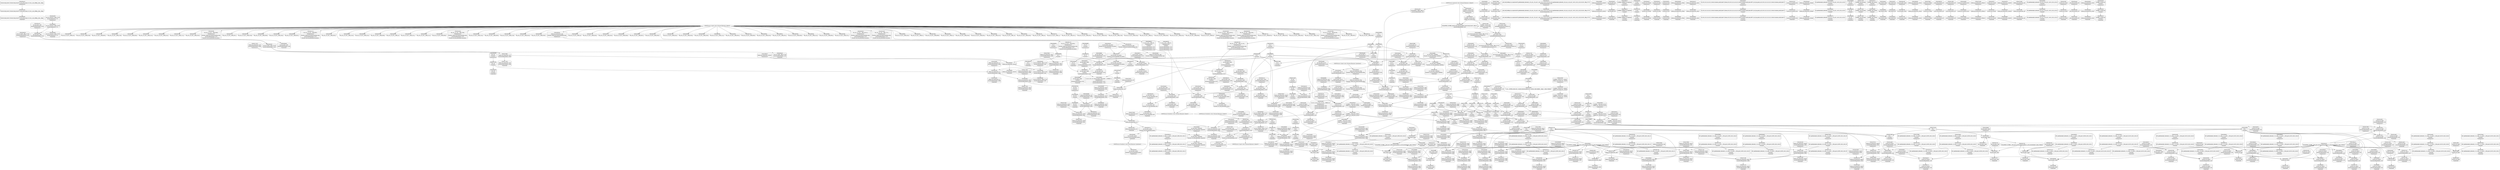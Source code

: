 digraph {
	CE0x5551ea0 [shape=record,shape=Mrecord,label="{CE0x5551ea0|%struct.task_struct*_(%struct.task_struct**)*_asm_movq_%gs:$_1:P_,$0_,_r,im,_dirflag_,_fpsr_,_flags_}"]
	CE0x55c29e0 [shape=record,shape=Mrecord,label="{CE0x55c29e0|current_sid:_tmp4|security/selinux/hooks.c,218}"]
	CE0x5572bc0 [shape=record,shape=Mrecord,label="{CE0x5572bc0|i64*_getelementptr_inbounds_(_12_x_i64_,_12_x_i64_*___llvm_gcov_ctr293,_i64_0,_i64_10)|*Constant*|*SummSource*}"]
	CE0x55b0f50 [shape=record,shape=Mrecord,label="{CE0x55b0f50|80:_i32,_112:_i8*,_:_CRE_60,61_}"]
	CE0x55cd1c0 [shape=record,shape=Mrecord,label="{CE0x55cd1c0|COLLAPSED:_GCMRE___llvm_gcov_ctr125_internal_global_11_x_i64_zeroinitializer:_elem_0:default:}"]
	CE0x5580c90 [shape=record,shape=Mrecord,label="{CE0x5580c90|selinux_ipc_permission:_flag|Function::selinux_ipc_permission&Arg::flag::|*SummSource*}"]
	CE0x55834d0 [shape=record,shape=Mrecord,label="{CE0x55834d0|selinux_ipc_permission:_ipcp|Function::selinux_ipc_permission&Arg::ipcp::|*SummSink*}"]
	CE0x557ec70 [shape=record,shape=Mrecord,label="{CE0x557ec70|i64*_getelementptr_inbounds_(_2_x_i64_,_2_x_i64_*___llvm_gcov_ctr294,_i64_0,_i64_1)|*Constant*|*SummSink*}"]
	CE0x55bc6d0 [shape=record,shape=Mrecord,label="{CE0x55bc6d0|ipc_has_perm:_tmp8|security/selinux/hooks.c,5136|*SummSink*}"]
	CE0x55a8000 [shape=record,shape=Mrecord,label="{CE0x55a8000|current_sid:_call4|security/selinux/hooks.c,218}"]
	CE0x55854f0 [shape=record,shape=Mrecord,label="{CE0x55854f0|ipc_has_perm:_tmp3|*SummSink*}"]
	CE0x55caff0 [shape=record,shape=Mrecord,label="{CE0x55caff0|current_sid:_tmp11|security/selinux/hooks.c,218|*SummSink*}"]
	CE0x5588c10 [shape=record,shape=Mrecord,label="{CE0x5588c10|selinux_ipc_permission:_tmp16|security/selinux/hooks.c,5493|*SummSource*}"]
	CE0x55803f0 [shape=record,shape=Mrecord,label="{CE0x55803f0|i64*_getelementptr_inbounds_(_2_x_i64_,_2_x_i64_*___llvm_gcov_ctr294,_i64_0,_i64_1)|*Constant*|*SummSource*}"]
	CE0x5552120 [shape=record,shape=Mrecord,label="{CE0x5552120|ipc_has_perm:_tmp2|*SummSource*}"]
	CE0x6914590 [shape=record,shape=Mrecord,label="{CE0x6914590|selinux_ipc_permission:_tmp1|*SummSource*}"]
	CE0x55bcbe0 [shape=record,shape=Mrecord,label="{CE0x55bcbe0|ipc_has_perm:_call2|security/selinux/hooks.c,5136|*SummSink*}"]
	CE0x55bef40 [shape=record,shape=Mrecord,label="{CE0x55bef40|_call_void_mcount()_#3|*SummSource*}"]
	CE0x55b18b0 [shape=record,shape=Mrecord,label="{CE0x55b18b0|80:_i32,_112:_i8*,_:_CRE_70,71_}"]
	CE0x55b2610 [shape=record,shape=Mrecord,label="{CE0x55b2610|80:_i32,_112:_i8*,_:_CRE_104,112_|*MultipleSource*|Function::selinux_ipc_permission&Arg::ipcp::|security/selinux/hooks.c,5131|Function::ipc_has_perm&Arg::ipc_perms::}"]
	CE0x5571ae0 [shape=record,shape=Mrecord,label="{CE0x5571ae0|ipc_has_perm:_entry}"]
	CE0x55c7330 [shape=record,shape=Mrecord,label="{CE0x55c7330|current_sid:_tmp7|security/selinux/hooks.c,218}"]
	CE0x5553440 [shape=record,shape=Mrecord,label="{CE0x5553440|current_sid:_tobool1|security/selinux/hooks.c,218|*SummSink*}"]
	CE0x55a82f0 [shape=record,shape=Mrecord,label="{CE0x55a82f0|current_sid:_call4|security/selinux/hooks.c,218|*SummSink*}"]
	CE0x5571bb0 [shape=record,shape=Mrecord,label="{CE0x5571bb0|ipc_has_perm:_entry|*SummSource*}"]
	CE0x55cd150 [shape=record,shape=Mrecord,label="{CE0x55cd150|current_sid:_tmp}"]
	CE0x557e750 [shape=record,shape=Mrecord,label="{CE0x557e750|selinux_ipc_permission:_tmp4|security/selinux/hooks.c,5488|*SummSource*}"]
	CE0x55554e0 [shape=record,shape=Mrecord,label="{CE0x55554e0|selinux_ipc_permission:_tmp8|security/selinux/hooks.c,5490|*SummSource*}"]
	CE0x55a91e0 [shape=record,shape=Mrecord,label="{CE0x55a91e0|i32_78|*Constant*|*SummSink*}"]
	CE0x557c7e0 [shape=record,shape=Mrecord,label="{CE0x557c7e0|selinux_ipc_permission:_tmp21|security/selinux/hooks.c,5496|*SummSource*}"]
	CE0x55bc040 [shape=record,shape=Mrecord,label="{CE0x55bc040|ipc_has_perm:_sclass|security/selinux/hooks.c,5136}"]
	CE0x557cec0 [shape=record,shape=Mrecord,label="{CE0x557cec0|i64_2|*Constant*|*SummSource*}"]
	CE0x558f5e0 [shape=record,shape=Mrecord,label="{CE0x558f5e0|i64*_getelementptr_inbounds_(_12_x_i64_,_12_x_i64_*___llvm_gcov_ctr293,_i64_0,_i64_6)|*Constant*|*SummSink*}"]
	CE0x55b1a90 [shape=record,shape=Mrecord,label="{CE0x55b1a90|80:_i32,_112:_i8*,_:_CRE_72,73_|*MultipleSource*|Function::selinux_ipc_permission&Arg::ipcp::|security/selinux/hooks.c,5131|Function::ipc_has_perm&Arg::ipc_perms::}"]
	CE0x55805f0 [shape=record,shape=Mrecord,label="{CE0x55805f0|selinux_ipc_permission:_tmp14|security/selinux/hooks.c,5493|*SummSource*}"]
	CE0x55751d0 [shape=record,shape=Mrecord,label="{CE0x55751d0|i64*_getelementptr_inbounds_(_12_x_i64_,_12_x_i64_*___llvm_gcov_ctr293,_i64_0,_i64_0)|*Constant*}"]
	CE0x557ed50 [shape=record,shape=Mrecord,label="{CE0x557ed50|ipc_has_perm:_tmp1}"]
	CE0x558c480 [shape=record,shape=Mrecord,label="{CE0x558c480|_call_void_lockdep_rcu_suspicious(i8*_getelementptr_inbounds_(_25_x_i8_,_25_x_i8_*_.str3,_i32_0,_i32_0),_i32_218,_i8*_getelementptr_inbounds_(_45_x_i8_,_45_x_i8_*_.str12,_i32_0,_i32_0))_#10,_!dbg_!27727|security/selinux/hooks.c,218|*SummSink*}"]
	CE0x55c2a50 [shape=record,shape=Mrecord,label="{CE0x55c2a50|current_sid:_tmp4|security/selinux/hooks.c,218|*SummSource*}"]
	CE0x73f1b00 [shape=record,shape=Mrecord,label="{CE0x73f1b00|selinux_ipc_permission:_conv3|security/selinux/hooks.c,5490}"]
	CE0x55c26a0 [shape=record,shape=Mrecord,label="{CE0x55c26a0|get_current:_tmp4|./arch/x86/include/asm/current.h,14|*SummSource*}"]
	CE0x557a550 [shape=record,shape=Mrecord,label="{CE0x557a550|i64_4|*Constant*}"]
	CE0x55567b0 [shape=record,shape=Mrecord,label="{CE0x55567b0|selinux_ipc_permission:_if.end13|*SummSink*}"]
	CE0x55b1c70 [shape=record,shape=Mrecord,label="{CE0x55b1c70|80:_i32,_112:_i8*,_:_CRE_80,84_|*MultipleSource*|Function::selinux_ipc_permission&Arg::ipcp::|security/selinux/hooks.c,5131|Function::ipc_has_perm&Arg::ipc_perms::}"]
	CE0x5558cc0 [shape=record,shape=Mrecord,label="{CE0x5558cc0|selinux_ipc_permission:_tmp7|security/selinux/hooks.c,5489}"]
	CE0x55bd580 [shape=record,shape=Mrecord,label="{CE0x55bd580|avc_has_perm:_tclass|Function::avc_has_perm&Arg::tclass::|*SummSource*}"]
	CE0x55c16d0 [shape=record,shape=Mrecord,label="{CE0x55c16d0|current_sid:_tobool|security/selinux/hooks.c,218}"]
	CE0x5584b10 [shape=record,shape=Mrecord,label="{CE0x5584b10|ipc_has_perm:_bb|*SummSink*}"]
	CE0x55c9010 [shape=record,shape=Mrecord,label="{CE0x55c9010|current_sid:_tmp1}"]
	CE0x558df30 [shape=record,shape=Mrecord,label="{CE0x558df30|80:_i32,_112:_i8*,_:_CRE_24,25_}"]
	CE0x5584eb0 [shape=record,shape=Mrecord,label="{CE0x5584eb0|_ret_i32_%retval.0,_!dbg_!27733|security/selinux/hooks.c,5497|*SummSink*}"]
	CE0x55d8410 [shape=record,shape=Mrecord,label="{CE0x55d8410|GLOBAL:_lockdep_rcu_suspicious|*Constant*|*SummSource*}"]
	CE0x558ce50 [shape=record,shape=Mrecord,label="{CE0x558ce50|80:_i32,_112:_i8*,_:_CRE_6,7_}"]
	CE0x55c02d0 [shape=record,shape=Mrecord,label="{CE0x55c02d0|i1_true|*Constant*|*SummSource*}"]
	CE0x55be880 [shape=record,shape=Mrecord,label="{CE0x55be880|current_sid:_do.body}"]
	CE0x55b16d0 [shape=record,shape=Mrecord,label="{CE0x55b16d0|80:_i32,_112:_i8*,_:_CRE_68,69_}"]
	CE0x557e620 [shape=record,shape=Mrecord,label="{CE0x557e620|selinux_ipc_permission:_tmp4|security/selinux/hooks.c,5488}"]
	CE0x5575cd0 [shape=record,shape=Mrecord,label="{CE0x5575cd0|i32_292|*Constant*|*SummSource*}"]
	CE0x55634c0 [shape=record,shape=Mrecord,label="{CE0x55634c0|current_sid:_entry}"]
	CE0x55b2870 [shape=record,shape=Mrecord,label="{CE0x55b2870|ipc_has_perm:_tmp4|*LoadInst*|security/selinux/hooks.c,5131}"]
	CE0x558b460 [shape=record,shape=Mrecord,label="{CE0x558b460|i64_256|*Constant*}"]
	CE0x5569520 [shape=record,shape=Mrecord,label="{CE0x5569520|selinux_ipc_permission:_cmp|security/selinux/hooks.c,5493|*SummSink*}"]
	CE0x5563680 [shape=record,shape=Mrecord,label="{CE0x5563680|current_sid:_entry|*SummSink*}"]
	CE0x55691b0 [shape=record,shape=Mrecord,label="{CE0x55691b0|selinux_ipc_permission:_tmp13|security/selinux/hooks.c,5491|*SummSource*}"]
	CE0x55c6670 [shape=record,shape=Mrecord,label="{CE0x55c6670|current_sid:_tmp5|security/selinux/hooks.c,218|*SummSink*}"]
	CE0x558c9d0 [shape=record,shape=Mrecord,label="{CE0x558c9d0|80:_i32,_112:_i8*,_:_CRE_2,3_}"]
	CE0x55aff60 [shape=record,shape=Mrecord,label="{CE0x55aff60|80:_i32,_112:_i8*,_:_CRE_43,44_}"]
	CE0x55b05f0 [shape=record,shape=Mrecord,label="{CE0x55b05f0|80:_i32,_112:_i8*,_:_CRE_50,51_}"]
	CE0x5572ce0 [shape=record,shape=Mrecord,label="{CE0x5572ce0|selinux_ipc_permission:_tmp20|security/selinux/hooks.c,5496|*SummSink*}"]
	CE0x55cb660 [shape=record,shape=Mrecord,label="{CE0x55cb660|current_sid:_bb|*SummSink*}"]
	CE0x55acc80 [shape=record,shape=Mrecord,label="{CE0x55acc80|current_sid:_tmp24|security/selinux/hooks.c,220|*SummSink*}"]
	CE0x5608230 [shape=record,shape=Mrecord,label="{CE0x5608230|get_current:_tmp2|*SummSource*}"]
	CE0x55acaf0 [shape=record,shape=Mrecord,label="{CE0x55acaf0|current_sid:_tmp24|security/selinux/hooks.c,220|*SummSource*}"]
	CE0x55610e0 [shape=record,shape=Mrecord,label="{CE0x55610e0|selinux_ipc_permission:_if.then}"]
	CE0x56082a0 [shape=record,shape=Mrecord,label="{CE0x56082a0|get_current:_tmp2|*SummSink*}"]
	CE0x5565460 [shape=record,shape=Mrecord,label="{CE0x5565460|i64_0|*Constant*|*SummSink*}"]
	CE0x558d5d0 [shape=record,shape=Mrecord,label="{CE0x558d5d0|80:_i32,_112:_i8*,_:_CRE_14,15_}"]
	CE0x5566480 [shape=record,shape=Mrecord,label="{CE0x5566480|selinux_ipc_permission:_entry|*SummSink*}"]
	CE0x558cf40 [shape=record,shape=Mrecord,label="{CE0x558cf40|80:_i32,_112:_i8*,_:_CRE_7,8_}"]
	CE0x5580fe0 [shape=record,shape=Mrecord,label="{CE0x5580fe0|selinux_ipc_permission:_flag|Function::selinux_ipc_permission&Arg::flag::}"]
	CE0x55bcdb0 [shape=record,shape=Mrecord,label="{CE0x55bcdb0|i32_(i32,_i32,_i16,_i32,_%struct.common_audit_data*)*_bitcast_(i32_(i32,_i32,_i16,_i32,_%struct.common_audit_data.495*)*_avc_has_perm_to_i32_(i32,_i32,_i16,_i32,_%struct.common_audit_data*)*)|*Constant*}"]
	CE0x55642c0 [shape=record,shape=Mrecord,label="{CE0x55642c0|selinux_ipc_permission:_tmp9|security/selinux/hooks.c,5490}"]
	CE0x556ae20 [shape=record,shape=Mrecord,label="{CE0x556ae20|current_sid:_tmp12|security/selinux/hooks.c,218}"]
	CE0x55a8d60 [shape=record,shape=Mrecord,label="{CE0x55a8d60|_ret_%struct.task_struct*_%tmp4,_!dbg_!27714|./arch/x86/include/asm/current.h,14|*SummSource*}"]
	CE0x555c920 [shape=record,shape=Mrecord,label="{CE0x555c920|current_sid:_tmp10|security/selinux/hooks.c,218|*SummSource*}"]
	CE0x55a9b70 [shape=record,shape=Mrecord,label="{CE0x55a9b70|current_sid:_tmp21|security/selinux/hooks.c,218|*SummSource*}"]
	CE0x5571d10 [shape=record,shape=Mrecord,label="{CE0x5571d10|ipc_has_perm:_entry|*SummSink*}"]
	CE0x55d7bd0 [shape=record,shape=Mrecord,label="{CE0x55d7bd0|current_sid:_tmp20|security/selinux/hooks.c,218}"]
	CE0x55892a0 [shape=record,shape=Mrecord,label="{CE0x55892a0|i64*_getelementptr_inbounds_(_2_x_i64_,_2_x_i64_*___llvm_gcov_ctr98,_i64_0,_i64_1)|*Constant*|*SummSource*}"]
	CE0x55b0050 [shape=record,shape=Mrecord,label="{CE0x55b0050|80:_i32,_112:_i8*,_:_CRE_44,45_}"]
	CE0x55c3220 [shape=record,shape=Mrecord,label="{CE0x55c3220|current_sid:_land.lhs.true|*SummSource*}"]
	CE0x558c0f0 [shape=record,shape=Mrecord,label="{CE0x558c0f0|i8_1|*Constant*|*SummSink*}"]
	CE0x556b7a0 [shape=record,shape=Mrecord,label="{CE0x556b7a0|i64*_getelementptr_inbounds_(_11_x_i64_,_11_x_i64_*___llvm_gcov_ctr125,_i64_0,_i64_8)|*Constant*}"]
	CE0x5565e90 [shape=record,shape=Mrecord,label="{CE0x5565e90|i64*_getelementptr_inbounds_(_2_x_i64_,_2_x_i64_*___llvm_gcov_ctr98,_i64_0,_i64_1)|*Constant*}"]
	CE0x5566640 [shape=record,shape=Mrecord,label="{CE0x5566640|selinux_ipc_permission:_if.then6}"]
	CE0x5561d40 [shape=record,shape=Mrecord,label="{CE0x5561d40|selinux_ipc_permission:_tmp20|security/selinux/hooks.c,5496|*SummSource*}"]
	CE0x55aa7b0 [shape=record,shape=Mrecord,label="{CE0x55aa7b0|COLLAPSED:_CMRE:_elem_0::|security/selinux/hooks.c,218}"]
	CE0x55cdbd0 [shape=record,shape=Mrecord,label="{CE0x55cdbd0|current_sid:_tmp8|security/selinux/hooks.c,218|*SummSink*}"]
	CE0x557add0 [shape=record,shape=Mrecord,label="{CE0x557add0|selinux_ipc_permission:_entry}"]
	CE0x5577790 [shape=record,shape=Mrecord,label="{CE0x5577790|selinux_ipc_permission:_tmp10|security/selinux/hooks.c,5490}"]
	CE0x55d6eb0 [shape=record,shape=Mrecord,label="{CE0x55d6eb0|current_sid:_tmp18|security/selinux/hooks.c,218}"]
	CE0x55797c0 [shape=record,shape=Mrecord,label="{CE0x55797c0|selinux_ipc_permission:_tmp18|security/selinux/hooks.c,5494|*SummSource*}"]
	CE0x557a5c0 [shape=record,shape=Mrecord,label="{CE0x557a5c0|i64_4|*Constant*|*SummSource*}"]
	CE0x55c0150 [shape=record,shape=Mrecord,label="{CE0x55c0150|i1_true|*Constant*}"]
	CE0x556ceb0 [shape=record,shape=Mrecord,label="{CE0x556ceb0|i64*_getelementptr_inbounds_(_12_x_i64_,_12_x_i64_*___llvm_gcov_ctr293,_i64_0,_i64_6)|*Constant*|*SummSource*}"]
	CE0x55802d0 [shape=record,shape=Mrecord,label="{CE0x55802d0|i64*_getelementptr_inbounds_(_2_x_i64_,_2_x_i64_*___llvm_gcov_ctr294,_i64_0,_i64_1)|*Constant*}"]
	CE0x55cf940 [shape=record,shape=Mrecord,label="{CE0x55cf940|current_sid:_tmp9|security/selinux/hooks.c,218|*SummSource*}"]
	CE0x55c2780 [shape=record,shape=Mrecord,label="{CE0x55c2780|i64_3|*Constant*}"]
	CE0x55c74b0 [shape=record,shape=Mrecord,label="{CE0x55c74b0|current_sid:_tmp7|security/selinux/hooks.c,218|*SummSource*}"]
	CE0x55d8690 [shape=record,shape=Mrecord,label="{CE0x55d8690|i8*_getelementptr_inbounds_(_25_x_i8_,_25_x_i8_*_.str3,_i32_0,_i32_0)|*Constant*|*SummSource*}"]
	CE0x5587230 [shape=record,shape=Mrecord,label="{CE0x5587230|selinux_ipc_permission:_tmp22|security/selinux/hooks.c,5497}"]
	CE0x55c86a0 [shape=record,shape=Mrecord,label="{CE0x55c86a0|i64*_getelementptr_inbounds_(_11_x_i64_,_11_x_i64_*___llvm_gcov_ctr125,_i64_0,_i64_6)|*Constant*|*SummSink*}"]
	CE0x55abc30 [shape=record,shape=Mrecord,label="{CE0x55abc30|current_sid:_sid|security/selinux/hooks.c,220|*SummSource*}"]
	CE0x55d8bd0 [shape=record,shape=Mrecord,label="{CE0x55d8bd0|i32_218|*Constant*|*SummSource*}"]
	CE0x55abb40 [shape=record,shape=Mrecord,label="{CE0x55abb40|current_sid:_sid|security/selinux/hooks.c,220}"]
	CE0x55b3d50 [shape=record,shape=Mrecord,label="{CE0x55b3d50|ipc_has_perm:_tmp5|security/selinux/hooks.c,5131}"]
	CE0x556a320 [shape=record,shape=Mrecord,label="{CE0x556a320|selinux_ipc_permission:_and|security/selinux/hooks.c,5488|*SummSource*}"]
	CE0x5571780 [shape=record,shape=Mrecord,label="{CE0x5571780|GLOBAL:_ipc_has_perm|*Constant*|*SummSource*}"]
	CE0x55bdb80 [shape=record,shape=Mrecord,label="{CE0x55bdb80|avc_has_perm:_requested|Function::avc_has_perm&Arg::requested::|*SummSource*}"]
	CE0x5573c60 [shape=record,shape=Mrecord,label="{CE0x5573c60|selinux_ipc_permission:_conv9|security/selinux/hooks.c,5491|*SummSource*}"]
	CE0x55a88e0 [shape=record,shape=Mrecord,label="{CE0x55a88e0|GLOBAL:_get_current|*Constant*|*SummSink*}"]
	CE0x558b8e0 [shape=record,shape=Mrecord,label="{CE0x558b8e0|current_sid:_tmp16|security/selinux/hooks.c,218}"]
	CE0x558cc40 [shape=record,shape=Mrecord,label="{CE0x558cc40|80:_i32,_112:_i8*,_:_CRE_4,5_}"]
	CE0x55baba0 [shape=record,shape=Mrecord,label="{CE0x55baba0|ipc_has_perm:_ipc_id|security/selinux/hooks.c,5134}"]
	CE0x55cfa10 [shape=record,shape=Mrecord,label="{CE0x55cfa10|current_sid:_tmp9|security/selinux/hooks.c,218|*SummSink*}"]
	CE0x55bde60 [shape=record,shape=Mrecord,label="{CE0x55bde60|avc_has_perm:_auditdata|Function::avc_has_perm&Arg::auditdata::}"]
	CE0x5574d10 [shape=record,shape=Mrecord,label="{CE0x5574d10|selinux_ipc_permission:_conv3|security/selinux/hooks.c,5490|*SummSink*}"]
	CE0x55a8b80 [shape=record,shape=Mrecord,label="{CE0x55a8b80|get_current:_entry|*SummSink*}"]
	CE0x55bfde0 [shape=record,shape=Mrecord,label="{CE0x55bfde0|current_sid:_tmp14|security/selinux/hooks.c,218|*SummSource*}"]
	"CONST[source:0(mediator),value:0(static)][purpose:{operation}]"
	CE0x55cae80 [shape=record,shape=Mrecord,label="{CE0x55cae80|current_sid:_tmp11|security/selinux/hooks.c,218|*SummSource*}"]
	CE0x5587770 [shape=record,shape=Mrecord,label="{CE0x5587770|selinux_ipc_permission:_tmp22|security/selinux/hooks.c,5497|*SummSink*}"]
	CE0x558c7e0 [shape=record,shape=Mrecord,label="{CE0x558c7e0|80:_i32,_112:_i8*,_:_CRE_1,2_}"]
	"CONST[source:1(input),value:2(dynamic)][purpose:{subject}]"
	CE0x557f080 [shape=record,shape=Mrecord,label="{CE0x557f080|i64*_getelementptr_inbounds_(_2_x_i64_,_2_x_i64_*___llvm_gcov_ctr98,_i64_0,_i64_1)|*Constant*|*SummSink*}"]
	CE0x55d6a10 [shape=record,shape=Mrecord,label="{CE0x55d6a10|current_sid:_tmp17|security/selinux/hooks.c,218|*SummSource*}"]
	CE0x55cb4b0 [shape=record,shape=Mrecord,label="{CE0x55cb4b0|current_sid:_bb}"]
	CE0x55a9580 [shape=record,shape=Mrecord,label="{CE0x55a9580|current_sid:_cred|security/selinux/hooks.c,218|*SummSink*}"]
	CE0x5584b80 [shape=record,shape=Mrecord,label="{CE0x5584b80|_ret_i32_%retval.0,_!dbg_!27733|security/selinux/hooks.c,5497}"]
	CE0x55bf440 [shape=record,shape=Mrecord,label="{CE0x55bf440|current_sid:_call|security/selinux/hooks.c,218|*SummSource*}"]
	CE0x55aa330 [shape=record,shape=Mrecord,label="{CE0x55aa330|current_sid:_security|security/selinux/hooks.c,218}"]
	CE0x557bfb0 [shape=record,shape=Mrecord,label="{CE0x557bfb0|ipc_has_perm:_ad|security/selinux/hooks.c, 5128|*SummSource*}"]
	CE0x55ac960 [shape=record,shape=Mrecord,label="{CE0x55ac960|current_sid:_tmp24|security/selinux/hooks.c,220}"]
	CE0x5585e10 [shape=record,shape=Mrecord,label="{CE0x5585e10|get_current:_tmp|*SummSink*}"]
	CE0x558d7b0 [shape=record,shape=Mrecord,label="{CE0x558d7b0|80:_i32,_112:_i8*,_:_CRE_16,17_}"]
	CE0x55ccbe0 [shape=record,shape=Mrecord,label="{CE0x55ccbe0|0:_i8,_:_GCMR_current_sid.__warned_internal_global_i8_0,_section_.data.unlikely_,_align_1:_elem_0:default:}"]
	CE0x5558a50 [shape=record,shape=Mrecord,label="{CE0x5558a50|selinux_ipc_permission:_tmp7|security/selinux/hooks.c,5489|*SummSink*}"]
	CE0x55c1a00 [shape=record,shape=Mrecord,label="{CE0x55c1a00|current_sid:_tmp7|security/selinux/hooks.c,218|*SummSink*}"]
	CE0x556e640 [shape=record,shape=Mrecord,label="{CE0x556e640|selinux_ipc_permission:_conv7|security/selinux/hooks.c,5491|*SummSink*}"]
	CE0x55ab820 [shape=record,shape=Mrecord,label="{CE0x55ab820|i32_1|*Constant*}"]
	CE0x55877e0 [shape=record,shape=Mrecord,label="{CE0x55877e0|selinux_ipc_permission:_tmp23|security/selinux/hooks.c,5497|*SummSink*}"]
	CE0x55b8bb0 [shape=record,shape=Mrecord,label="{CE0x55b8bb0|ipc_has_perm:_sid1|security/selinux/hooks.c,5136|*SummSink*}"]
	CE0x55acfc0 [shape=record,shape=Mrecord,label="{CE0x55acfc0|get_current:_bb|*SummSource*}"]
	CE0x5584350 [shape=record,shape=Mrecord,label="{CE0x5584350|_ret_i32_%call2,_!dbg_!27728|security/selinux/hooks.c,5136|*SummSource*}"]
	"CONST[source:1(input),value:2(dynamic)][purpose:{object}]"
	CE0x558e4d0 [shape=record,shape=Mrecord,label="{CE0x558e4d0|80:_i32,_112:_i8*,_:_CRE_30,31_}"]
	CE0x55ba1d0 [shape=record,shape=Mrecord,label="{CE0x55ba1d0|avc_has_perm:_entry|*SummSource*}"]
	CE0x5577a00 [shape=record,shape=Mrecord,label="{CE0x5577a00|i64*_getelementptr_inbounds_(_12_x_i64_,_12_x_i64_*___llvm_gcov_ctr293,_i64_0,_i64_3)|*Constant*}"]
	CE0x55aa930 [shape=record,shape=Mrecord,label="{CE0x55aa930|current_sid:_tmp22|security/selinux/hooks.c,218}"]
	CE0x55770e0 [shape=record,shape=Mrecord,label="{CE0x55770e0|selinux_ipc_permission:_conv2|security/selinux/hooks.c,5489|*SummSource*}"]
	CE0x558e6b0 [shape=record,shape=Mrecord,label="{CE0x558e6b0|80:_i32,_112:_i8*,_:_CRE_32,33_}"]
	CE0x55af9c0 [shape=record,shape=Mrecord,label="{CE0x55af9c0|80:_i32,_112:_i8*,_:_CRE_37,38_}"]
	CE0x55c7cc0 [shape=record,shape=Mrecord,label="{CE0x55c7cc0|current_sid:_tmp13|security/selinux/hooks.c,218}"]
	CE0x55c6510 [shape=record,shape=Mrecord,label="{CE0x55c6510|current_sid:_tmp5|security/selinux/hooks.c,218|*SummSource*}"]
	CE0x555ec60 [shape=record,shape=Mrecord,label="{CE0x555ec60|selinux_ipc_permission:_or|security/selinux/hooks.c,5489|*SummSink*}"]
	CE0x55c1ff0 [shape=record,shape=Mrecord,label="{CE0x55c1ff0|current_sid:_tmp2|*SummSource*}"]
	CE0x5568030 [shape=record,shape=Mrecord,label="{CE0x5568030|ipc_has_perm:_security|security/selinux/hooks.c,5131}"]
	CE0x55bec20 [shape=record,shape=Mrecord,label="{CE0x55bec20|current_sid:_tmp3|*SummSink*}"]
	CE0x5571300 [shape=record,shape=Mrecord,label="{CE0x5571300|selinux_ipc_permission:_call|security/selinux/hooks.c,5496|*SummSink*}"]
	CE0x55ca640 [shape=record,shape=Mrecord,label="{CE0x55ca640|i64*_getelementptr_inbounds_(_11_x_i64_,_11_x_i64_*___llvm_gcov_ctr125,_i64_0,_i64_6)|*Constant*|*SummSource*}"]
	CE0x55778c0 [shape=record,shape=Mrecord,label="{CE0x55778c0|selinux_ipc_permission:_tmp10|security/selinux/hooks.c,5490|*SummSource*}"]
	CE0x55be4d0 [shape=record,shape=Mrecord,label="{CE0x55be4d0|_ret_i32_%retval.0,_!dbg_!27728|security/selinux/avc.c,775|*SummSink*}"]
	CE0x5583a50 [shape=record,shape=Mrecord,label="{CE0x5583a50|ipc_has_perm:_ipc_perms|Function::ipc_has_perm&Arg::ipc_perms::|*SummSource*}"]
	CE0x55757d0 [shape=record,shape=Mrecord,label="{CE0x55757d0|selinux_ipc_permission:_av.1|*SummSink*}"]
	CE0x55874d0 [shape=record,shape=Mrecord,label="{CE0x55874d0|i64*_getelementptr_inbounds_(_12_x_i64_,_12_x_i64_*___llvm_gcov_ctr293,_i64_0,_i64_11)|*Constant*}"]
	CE0x558de40 [shape=record,shape=Mrecord,label="{CE0x558de40|80:_i32,_112:_i8*,_:_CRE_23,24_}"]
	CE0x5566a80 [shape=record,shape=Mrecord,label="{CE0x5566a80|selinux_ipc_permission:_return|*SummSink*}"]
	CE0x55d65e0 [shape=record,shape=Mrecord,label="{CE0x55d65e0|i64*_getelementptr_inbounds_(_11_x_i64_,_11_x_i64_*___llvm_gcov_ctr125,_i64_0,_i64_9)|*Constant*|*SummSink*}"]
	CE0x55bad00 [shape=record,shape=Mrecord,label="{CE0x55bad00|ipc_has_perm:_ipc_id|security/selinux/hooks.c,5134|*SummSource*}"]
	CE0x557d730 [shape=record,shape=Mrecord,label="{CE0x557d730|i64*_getelementptr_inbounds_(_12_x_i64_,_12_x_i64_*___llvm_gcov_ctr293,_i64_0,_i64_9)|*Constant*}"]
	CE0x55ba4f0 [shape=record,shape=Mrecord,label="{CE0x55ba4f0|ipc_has_perm:_u|security/selinux/hooks.c,5134}"]
	CE0x557df00 [shape=record,shape=Mrecord,label="{CE0x557df00|selinux_ipc_permission:_tmp12|security/selinux/hooks.c,5491|*SummSource*}"]
	CE0x55c1a70 [shape=record,shape=Mrecord,label="{CE0x55c1a70|i64_2|*Constant*}"]
	CE0x557b180 [shape=record,shape=Mrecord,label="{CE0x557b180|i64_0|*Constant*}"]
	CE0x558f0a0 [shape=record,shape=Mrecord,label="{CE0x558f0a0|80:_i32,_112:_i8*,_:_CRE_0,1_}"]
	CE0x5588fc0 [shape=record,shape=Mrecord,label="{CE0x5588fc0|selinux_ipc_permission:_tmp17|security/selinux/hooks.c,5493}"]
	CE0x55cd230 [shape=record,shape=Mrecord,label="{CE0x55cd230|current_sid:_tmp|*SummSource*}"]
	CE0x557fa10 [shape=record,shape=Mrecord,label="{CE0x557fa10|current_sid:_if.then}"]
	CE0x55cc990 [shape=record,shape=Mrecord,label="{CE0x55cc990|current_sid:_tmp8|security/selinux/hooks.c,218}"]
	CE0x5586310 [shape=record,shape=Mrecord,label="{CE0x5586310|_call_void_mcount()_#3|*SummSink*}"]
	CE0x55ac530 [shape=record,shape=Mrecord,label="{CE0x55ac530|i64*_getelementptr_inbounds_(_2_x_i64_,_2_x_i64_*___llvm_gcov_ctr98,_i64_0,_i64_0)|*Constant*|*SummSink*}"]
	CE0x558c650 [shape=record,shape=Mrecord,label="{CE0x558c650|_ret_i32_%tmp24,_!dbg_!27742|security/selinux/hooks.c,220|*SummSource*}"]
	CE0x5573e10 [shape=record,shape=Mrecord,label="{CE0x5573e10|selinux_ipc_permission:_conv9|security/selinux/hooks.c,5491|*SummSink*}"]
	CE0x5577240 [shape=record,shape=Mrecord,label="{CE0x5577240|selinux_ipc_permission:_conv2|security/selinux/hooks.c,5489|*SummSink*}"]
	CE0x55d6fe0 [shape=record,shape=Mrecord,label="{CE0x55d6fe0|current_sid:_tmp18|security/selinux/hooks.c,218|*SummSource*}"]
	CE0x557f490 [shape=record,shape=Mrecord,label="{CE0x557f490|selinux_ipc_permission:_av.0}"]
	CE0x55676b0 [shape=record,shape=Mrecord,label="{CE0x55676b0|i64_7|*Constant*|*SummSink*}"]
	CE0x55b4070 [shape=record,shape=Mrecord,label="{CE0x55b4070|ipc_has_perm:_tmp5|security/selinux/hooks.c,5131|*SummSink*}"]
	CE0x558e020 [shape=record,shape=Mrecord,label="{CE0x558e020|80:_i32,_112:_i8*,_:_CRE_25,26_}"]
	CE0x55527c0 [shape=record,shape=Mrecord,label="{CE0x55527c0|ipc_has_perm:_tmp|*SummSource*}"]
	CE0x5572470 [shape=record,shape=Mrecord,label="{CE0x5572470|avc_has_perm:_ssid|Function::avc_has_perm&Arg::ssid::|*SummSink*}"]
	CE0x557de90 [shape=record,shape=Mrecord,label="{CE0x557de90|selinux_ipc_permission:_tmp12|security/selinux/hooks.c,5491}"]
	CE0x55c5cd0 [shape=record,shape=Mrecord,label="{CE0x55c5cd0|current_sid:_tmp3}"]
	CE0x55c1cf0 [shape=record,shape=Mrecord,label="{CE0x55c1cf0|_call_void_mcount()_#3}"]
	CE0x557af10 [shape=record,shape=Mrecord,label="{CE0x557af10|selinux_ipc_permission:_tmp2|security/selinux/hooks.c,5488|*SummSink*}"]
	CE0x55bc5f0 [shape=record,shape=Mrecord,label="{CE0x55bc5f0|ipc_has_perm:_tmp8|security/selinux/hooks.c,5136|*SummSource*}"]
	CE0x5576330 [shape=record,shape=Mrecord,label="{CE0x5576330|selinux_ipc_permission:_tmp5|security/selinux/hooks.c,5488|*SummSink*}"]
	CE0x5579a40 [shape=record,shape=Mrecord,label="{CE0x5579a40|selinux_ipc_permission:_tmp19|security/selinux/hooks.c,5494|*SummSink*}"]
	CE0x55c3120 [shape=record,shape=Mrecord,label="{CE0x55c3120|current_sid:_land.lhs.true}"]
	CE0x55b06e0 [shape=record,shape=Mrecord,label="{CE0x55b06e0|80:_i32,_112:_i8*,_:_CRE_51,52_}"]
	CE0x55c6c50 [shape=record,shape=Mrecord,label="{CE0x55c6c50|current_sid:_land.lhs.true2}"]
	CE0x55d6a80 [shape=record,shape=Mrecord,label="{CE0x55d6a80|current_sid:_tmp17|security/selinux/hooks.c,218|*SummSink*}"]
	CE0x558f000 [shape=record,shape=Mrecord,label="{CE0x558f000|i32_0|*Constant*}"]
	CE0x556b4d0 [shape=record,shape=Mrecord,label="{CE0x556b4d0|ipc_has_perm:_tmp3}"]
	CE0x55b1220 [shape=record,shape=Mrecord,label="{CE0x55b1220|80:_i32,_112:_i8*,_:_CRE_63,64_}"]
	CE0x5587700 [shape=record,shape=Mrecord,label="{CE0x5587700|i64*_getelementptr_inbounds_(_12_x_i64_,_12_x_i64_*___llvm_gcov_ctr293,_i64_0,_i64_11)|*Constant*|*SummSink*}"]
	CE0x55ab600 [shape=record,shape=Mrecord,label="{CE0x55ab600|current_sid:_tmp23|security/selinux/hooks.c,218|*SummSink*}"]
	CE0x55cec10 [shape=record,shape=Mrecord,label="{CE0x55cec10|current_sid:_tmp9|security/selinux/hooks.c,218}"]
	CE0x5583320 [shape=record,shape=Mrecord,label="{CE0x5583320|selinux_ipc_permission:_ipcp|Function::selinux_ipc_permission&Arg::ipcp::}"]
	CE0x55847d0 [shape=record,shape=Mrecord,label="{CE0x55847d0|selinux_ipc_permission:_tmp23|security/selinux/hooks.c,5497|*SummSource*}"]
	CE0x5559b90 [shape=record,shape=Mrecord,label="{CE0x5559b90|selinux_ipc_permission:_tmp6|security/selinux/hooks.c,5489}"]
	CE0x55d8d90 [shape=record,shape=Mrecord,label="{CE0x55d8d90|i32_218|*Constant*|*SummSink*}"]
	CE0x5566280 [shape=record,shape=Mrecord,label="{CE0x5566280|selinux_ipc_permission:_tmp11|security/selinux/hooks.c,5490}"]
	CE0x558d030 [shape=record,shape=Mrecord,label="{CE0x558d030|80:_i32,_112:_i8*,_:_CRE_8,9_}"]
	CE0x55b24e0 [shape=record,shape=Mrecord,label="{CE0x55b24e0|80:_i32,_112:_i8*,_:_CRE_100,102_|*MultipleSource*|Function::selinux_ipc_permission&Arg::ipcp::|security/selinux/hooks.c,5131|Function::ipc_has_perm&Arg::ipc_perms::}"]
	CE0x55cad50 [shape=record,shape=Mrecord,label="{CE0x55cad50|current_sid:_tmp11|security/selinux/hooks.c,218}"]
	CE0x55c2860 [shape=record,shape=Mrecord,label="{CE0x55c2860|i64_3|*Constant*|*SummSource*}"]
	CE0x55d8a30 [shape=record,shape=Mrecord,label="{CE0x55d8a30|i32_218|*Constant*}"]
	CE0x5563c90 [shape=record,shape=Mrecord,label="{CE0x5563c90|selinux_ipc_permission:_if.then12}"]
	CE0x5559240 [shape=record,shape=Mrecord,label="{CE0x5559240|selinux_ipc_permission:_tobool5|security/selinux/hooks.c,5490|*SummSource*}"]
	CE0x55d7380 [shape=record,shape=Mrecord,label="{CE0x55d7380|current_sid:_tmp19|security/selinux/hooks.c,218}"]
	CE0x55ca4c0 [shape=record,shape=Mrecord,label="{CE0x55ca4c0|i64*_getelementptr_inbounds_(_11_x_i64_,_11_x_i64_*___llvm_gcov_ctr125,_i64_0,_i64_6)|*Constant*}"]
	CE0x5584cb0 [shape=record,shape=Mrecord,label="{CE0x5584cb0|_ret_i32_%retval.0,_!dbg_!27733|security/selinux/hooks.c,5497|*SummSource*}"]
	CE0x55bc940 [shape=record,shape=Mrecord,label="{CE0x55bc940|ipc_has_perm:_call2|security/selinux/hooks.c,5136}"]
	CE0x55cf480 [shape=record,shape=Mrecord,label="{CE0x55cf480|current_sid:_do.end|*SummSink*}"]
	CE0x55c63c0 [shape=record,shape=Mrecord,label="{CE0x55c63c0|current_sid:_tmp5|security/selinux/hooks.c,218}"]
	CE0x55b2250 [shape=record,shape=Mrecord,label="{CE0x55b2250|80:_i32,_112:_i8*,_:_CRE_92,96_|*MultipleSource*|Function::selinux_ipc_permission&Arg::ipcp::|security/selinux/hooks.c,5131|Function::ipc_has_perm&Arg::ipc_perms::}"]
	CE0x55cf190 [shape=record,shape=Mrecord,label="{CE0x55cf190|current_sid:_land.lhs.true|*SummSink*}"]
	CE0x55555f0 [shape=record,shape=Mrecord,label="{CE0x55555f0|selinux_ipc_permission:_tmp8|security/selinux/hooks.c,5490|*SummSink*}"]
	CE0x5571e50 [shape=record,shape=Mrecord,label="{CE0x5571e50|avc_has_perm:_entry|*SummSink*}"]
	CE0x556bb30 [shape=record,shape=Mrecord,label="{CE0x556bb30|current_sid:_tmp15|security/selinux/hooks.c,218}"]
	CE0x555f540 [shape=record,shape=Mrecord,label="{CE0x555f540|COLLAPSED:_GCMRE___llvm_gcov_ctr293_internal_global_12_x_i64_zeroinitializer:_elem_0:default:}"]
	CE0x55b17c0 [shape=record,shape=Mrecord,label="{CE0x55b17c0|80:_i32,_112:_i8*,_:_CRE_69,70_}"]
	CE0x557f630 [shape=record,shape=Mrecord,label="{CE0x557f630|selinux_ipc_permission:_conv1|security/selinux/hooks.c,5489|*SummSource*}"]
	CE0x55b07d0 [shape=record,shape=Mrecord,label="{CE0x55b07d0|80:_i32,_112:_i8*,_:_CRE_52,53_}"]
	CE0x558e890 [shape=record,shape=Mrecord,label="{CE0x558e890|80:_i32,_112:_i8*,_:_CRE_34,35_}"]
	CE0x556c490 [shape=record,shape=Mrecord,label="{CE0x556c490|i64_128|*Constant*|*SummSource*}"]
	CE0x558d8a0 [shape=record,shape=Mrecord,label="{CE0x558d8a0|80:_i32,_112:_i8*,_:_CRE_17,18_}"]
	CE0x4e31110 [shape=record,shape=Mrecord,label="{CE0x4e31110|i64_1|*Constant*}"]
	CE0x555f460 [shape=record,shape=Mrecord,label="{CE0x555f460|i64*_getelementptr_inbounds_(_12_x_i64_,_12_x_i64_*___llvm_gcov_ctr293,_i64_0,_i64_0)|*Constant*|*SummSource*}"]
	CE0x55bba90 [shape=record,shape=Mrecord,label="{CE0x55bba90|ipc_has_perm:_tmp7|security/selinux/hooks.c,5136}"]
	CE0x55c37b0 [shape=record,shape=Mrecord,label="{CE0x55c37b0|current_sid:_tmp6|security/selinux/hooks.c,218}"]
	CE0x5566870 [shape=record,shape=Mrecord,label="{CE0x5566870|selinux_ipc_permission:_conv|security/selinux/hooks.c,5488|*SummSink*}"]
	CE0x55b23b0 [shape=record,shape=Mrecord,label="{CE0x55b23b0|80:_i32,_112:_i8*,_:_CRE_96,100_|*MultipleSource*|Function::selinux_ipc_permission&Arg::ipcp::|security/selinux/hooks.c,5131|Function::ipc_has_perm&Arg::ipc_perms::}"]
	CE0x55d78c0 [shape=record,shape=Mrecord,label="{CE0x55d78c0|i64*_getelementptr_inbounds_(_11_x_i64_,_11_x_i64_*___llvm_gcov_ctr125,_i64_0,_i64_10)|*Constant*|*SummSource*}"]
	CE0x55c1190 [shape=record,shape=Mrecord,label="{CE0x55c1190|i64_0|*Constant*}"]
	CE0x55a98c0 [shape=record,shape=Mrecord,label="{CE0x55a98c0|COLLAPSED:_GCMRE_current_task_external_global_%struct.task_struct*:_elem_0::|security/selinux/hooks.c,218}"]
	CE0x55bc1c0 [shape=record,shape=Mrecord,label="{CE0x55bc1c0|ipc_has_perm:_sclass|security/selinux/hooks.c,5136|*SummSource*}"]
	CE0x55720c0 [shape=record,shape=Mrecord,label="{CE0x55720c0|avc_has_perm:_requested|Function::avc_has_perm&Arg::requested::|*SummSink*}"]
	CE0x55a7960 [shape=record,shape=Mrecord,label="{CE0x55a7960|current_sid:_tmp20|security/selinux/hooks.c,218|*SummSource*}"]
	CE0x5562ae0 [shape=record,shape=Mrecord,label="{CE0x5562ae0|selinux_ipc_permission:_if.end10}"]
	CE0x558ed60 [shape=record,shape=Mrecord,label="{CE0x558ed60|i32_10|*Constant*|*SummSource*}"]
	CE0x5583710 [shape=record,shape=Mrecord,label="{CE0x5583710|ipc_has_perm:_perms|Function::ipc_has_perm&Arg::perms::}"]
	CE0x5573760 [shape=record,shape=Mrecord,label="{CE0x5573760|selinux_ipc_permission:_tmp}"]
	CE0x6914600 [shape=record,shape=Mrecord,label="{CE0x6914600|i64_1|*Constant*|*SummSink*}"]
	CE0x55bf5a0 [shape=record,shape=Mrecord,label="{CE0x55bf5a0|current_sid:_tobool|security/selinux/hooks.c,218|*SummSink*}"]
	CE0x5587b00 [shape=record,shape=Mrecord,label="{CE0x5587b00|selinux_ipc_permission:_tmp23|security/selinux/hooks.c,5497}"]
	CE0x5574000 [shape=record,shape=Mrecord,label="{CE0x5574000|selinux_ipc_permission:_bb|*SummSource*}"]
	"CONST[source:0(mediator),value:2(dynamic)][purpose:{subject}]"
	CE0x557d070 [shape=record,shape=Mrecord,label="{CE0x557d070|selinux_ipc_permission:_tmp3|security/selinux/hooks.c,5488}"]
	CE0x557ff50 [shape=record,shape=Mrecord,label="{CE0x557ff50|selinux_ipc_permission:_tmp11|security/selinux/hooks.c,5490|*SummSource*}"]
	CE0x55c3930 [shape=record,shape=Mrecord,label="{CE0x55c3930|current_sid:_tmp6|security/selinux/hooks.c,218|*SummSource*}"]
	CE0x557c020 [shape=record,shape=Mrecord,label="{CE0x557c020|ipc_has_perm:_ad|security/selinux/hooks.c, 5128|*SummSink*}"]
	CE0x55b0230 [shape=record,shape=Mrecord,label="{CE0x55b0230|80:_i32,_112:_i8*,_:_CRE_46,47_}"]
	CE0x55bb7f0 [shape=record,shape=Mrecord,label="{CE0x55bb7f0|0:_i16,_4:_i32,_:_CRE_0,2_|*MultipleSource*|*LoadInst*|security/selinux/hooks.c,5131|security/selinux/hooks.c,5131|security/selinux/hooks.c,5136}"]
	CE0x558a830 [shape=record,shape=Mrecord,label="{CE0x558a830|ipc_has_perm:_key|security/selinux/hooks.c,5134|*SummSink*}"]
	CE0x5586cd0 [shape=record,shape=Mrecord,label="{CE0x5586cd0|selinux_ipc_permission:_retval.0}"]
	CE0x558c5e0 [shape=record,shape=Mrecord,label="{CE0x558c5e0|_ret_i32_%tmp24,_!dbg_!27742|security/selinux/hooks.c,220}"]
	CE0x55a9a40 [shape=record,shape=Mrecord,label="{CE0x55a9a40|current_sid:_tmp21|security/selinux/hooks.c,218}"]
	CE0x557c390 [shape=record,shape=Mrecord,label="{CE0x557c390|selinux_ipc_permission:_tmp21|security/selinux/hooks.c,5496}"]
	CE0x55a8180 [shape=record,shape=Mrecord,label="{CE0x55a8180|current_sid:_call4|security/selinux/hooks.c,218|*SummSource*}"]
	CE0x5566ef0 [shape=record,shape=Mrecord,label="{CE0x5566ef0|selinux_ipc_permission:_return}"]
	CE0x55bd6f0 [shape=record,shape=Mrecord,label="{CE0x55bd6f0|avc_has_perm:_tclass|Function::avc_has_perm&Arg::tclass::|*SummSink*}"]
	CE0x55d5ed0 [shape=record,shape=Mrecord,label="{CE0x55d5ed0|i8*_getelementptr_inbounds_(_45_x_i8_,_45_x_i8_*_.str12,_i32_0,_i32_0)|*Constant*}"]
	CE0x5575a60 [shape=record,shape=Mrecord,label="{CE0x5575a60|selinux_ipc_permission:_if.then12|*SummSource*}"]
	CE0x55853c0 [shape=record,shape=Mrecord,label="{CE0x55853c0|ipc_has_perm:_call|security/selinux/hooks.c,5129}"]
	CE0x55b0140 [shape=record,shape=Mrecord,label="{CE0x55b0140|80:_i32,_112:_i8*,_:_CRE_45,46_}"]
	CE0x55800c0 [shape=record,shape=Mrecord,label="{CE0x55800c0|_call_void_mcount()_#3|*SummSink*}"]
	CE0x558a640 [shape=record,shape=Mrecord,label="{CE0x558a640|ipc_has_perm:_type|security/selinux/hooks.c,5133|*SummSource*}"]
	CE0x55be680 [shape=record,shape=Mrecord,label="{CE0x55be680|current_sid:_do.body|*SummSink*}"]
	CE0x5567540 [shape=record,shape=Mrecord,label="{CE0x5567540|i64_7|*Constant*|*SummSource*}"]
	CE0x55bd140 [shape=record,shape=Mrecord,label="{CE0x55bd140|avc_has_perm:_tsid|Function::avc_has_perm&Arg::tsid::|*SummSource*}"]
	CE0x55a8590 [shape=record,shape=Mrecord,label="{CE0x55a8590|GLOBAL:_get_current|*Constant*}"]
	CE0x55aa3f0 [shape=record,shape=Mrecord,label="{CE0x55aa3f0|current_sid:_security|security/selinux/hooks.c,218|*SummSource*}"]
	CE0x558cb40 [shape=record,shape=Mrecord,label="{CE0x558cb40|ipc_has_perm:_type|security/selinux/hooks.c,5133|*SummSink*}"]
	CE0x558d120 [shape=record,shape=Mrecord,label="{CE0x558d120|80:_i32,_112:_i8*,_:_CRE_9,10_}"]
	CE0x557b540 [shape=record,shape=Mrecord,label="{CE0x557b540|i64*_getelementptr_inbounds_(_11_x_i64_,_11_x_i64_*___llvm_gcov_ctr125,_i64_0,_i64_1)|*Constant*}"]
	CE0x557fcb0 [shape=record,shape=Mrecord,label="{CE0x557fcb0|selinux_ipc_permission:_and4|security/selinux/hooks.c,5490|*SummSource*}"]
	CE0x55b15e0 [shape=record,shape=Mrecord,label="{CE0x55b15e0|80:_i32,_112:_i8*,_:_CRE_67,68_}"]
	CE0x55bb780 [shape=record,shape=Mrecord,label="{CE0x55bb780|avc_has_perm:_entry}"]
	CE0x55c0f20 [shape=record,shape=Mrecord,label="{CE0x55c0f20|GLOBAL:___llvm_gcov_ctr125|Global_var:__llvm_gcov_ctr125|*SummSource*}"]
	CE0x55b14f0 [shape=record,shape=Mrecord,label="{CE0x55b14f0|80:_i32,_112:_i8*,_:_CRE_66,67_}"]
	CE0x55aaaa0 [shape=record,shape=Mrecord,label="{CE0x55aaaa0|current_sid:_tmp22|security/selinux/hooks.c,218|*SummSource*}"]
	CE0x55728c0 [shape=record,shape=Mrecord,label="{CE0x55728c0|i64*_getelementptr_inbounds_(_12_x_i64_,_12_x_i64_*___llvm_gcov_ctr293,_i64_0,_i64_10)|*Constant*}"]
	CE0x5583cd0 [shape=record,shape=Mrecord,label="{CE0x5583cd0|ipc_has_perm:_perms|Function::ipc_has_perm&Arg::perms::|*SummSource*}"]
	CE0x55b0c80 [shape=record,shape=Mrecord,label="{CE0x55b0c80|80:_i32,_112:_i8*,_:_CRE_57,58_}"]
	CE0x5584060 [shape=record,shape=Mrecord,label="{CE0x5584060|selinux_ipc_permission:_tmp22|security/selinux/hooks.c,5497|*SummSource*}"]
	CE0x55aa220 [shape=record,shape=Mrecord,label="{CE0x55aa220|i32_22|*Constant*|*SummSink*}"]
	CE0x556c2b0 [shape=record,shape=Mrecord,label="{CE0x556c2b0|i32_0|*Constant*}"]
	CE0x55ee500 [shape=record,shape=Mrecord,label="{CE0x55ee500|GLOBAL:_current_task|Global_var:current_task|*SummSource*}"]
	CE0x558f200 [shape=record,shape=Mrecord,label="{CE0x558f200|ipc_has_perm:_security|security/selinux/hooks.c,5131|*SummSink*}"]
	CE0x55ce190 [shape=record,shape=Mrecord,label="{CE0x55ce190|i64*_getelementptr_inbounds_(_11_x_i64_,_11_x_i64_*___llvm_gcov_ctr125,_i64_0,_i64_0)|*Constant*}"]
	CE0x558a8a0 [shape=record,shape=Mrecord,label="{CE0x558a8a0|0:_i8,_8:_i32,_24:_%struct.selinux_audit_data*,_:_SCMRE_0,1_|*MultipleSource*|security/selinux/hooks.c,5133|security/selinux/hooks.c, 5128}"]
	CE0x55c3000 [shape=record,shape=Mrecord,label="{CE0x55c3000|current_sid:_if.end|*SummSink*}"]
	CE0x55d6450 [shape=record,shape=Mrecord,label="{CE0x55d6450|i64*_getelementptr_inbounds_(_11_x_i64_,_11_x_i64_*___llvm_gcov_ctr125,_i64_0,_i64_9)|*Constant*|*SummSource*}"]
	CE0x55afab0 [shape=record,shape=Mrecord,label="{CE0x55afab0|80:_i32,_112:_i8*,_:_CRE_38,39_}"]
	CE0x55520b0 [shape=record,shape=Mrecord,label="{CE0x55520b0|ipc_has_perm:_tmp2}"]
	CE0x55bca70 [shape=record,shape=Mrecord,label="{CE0x55bca70|ipc_has_perm:_call2|security/selinux/hooks.c,5136|*SummSource*}"]
	CE0x722b800 [shape=record,shape=Mrecord,label="{CE0x722b800|i64_1|*Constant*|*SummSource*}"]
	CE0x558e5c0 [shape=record,shape=Mrecord,label="{CE0x558e5c0|80:_i32,_112:_i8*,_:_CRE_31,32_}"]
	CE0x557f0f0 [shape=record,shape=Mrecord,label="{CE0x557f0f0|i64_1|*Constant*}"]
	CE0x557e7c0 [shape=record,shape=Mrecord,label="{CE0x557e7c0|selinux_ipc_permission:_tmp4|security/selinux/hooks.c,5488|*SummSink*}"]
	CE0x55c20d0 [shape=record,shape=Mrecord,label="{CE0x55c20d0|current_sid:_call|security/selinux/hooks.c,218}"]
	CE0x55a8f10 [shape=record,shape=Mrecord,label="{CE0x55a8f10|_ret_%struct.task_struct*_%tmp4,_!dbg_!27714|./arch/x86/include/asm/current.h,14|*SummSink*}"]
	CE0x5565b10 [shape=record,shape=Mrecord,label="{CE0x5565b10|selinux_ipc_permission:_or8|security/selinux/hooks.c,5491}"]
	CE0x55559a0 [shape=record,shape=Mrecord,label="{CE0x55559a0|GLOBAL:___llvm_gcov_ctr293|Global_var:__llvm_gcov_ctr293}"]
	CE0x558bbd0 [shape=record,shape=Mrecord,label="{CE0x558bbd0|current_sid:_tmp16|security/selinux/hooks.c,218|*SummSink*}"]
	CE0x55d5f40 [shape=record,shape=Mrecord,label="{CE0x55d5f40|i8*_getelementptr_inbounds_(_45_x_i8_,_45_x_i8_*_.str12,_i32_0,_i32_0)|*Constant*|*SummSource*}"]
	CE0x55afd80 [shape=record,shape=Mrecord,label="{CE0x55afd80|80:_i32,_112:_i8*,_:_CRE_41,42_}"]
	CE0x55c17a0 [shape=record,shape=Mrecord,label="{CE0x55c17a0|current_sid:_tobool|security/selinux/hooks.c,218|*SummSource*}"]
	CE0x55c3a60 [shape=record,shape=Mrecord,label="{CE0x55c3a60|current_sid:_tmp6|security/selinux/hooks.c,218|*SummSink*}"]
	CE0x5552200 [shape=record,shape=Mrecord,label="{CE0x5552200|current_sid:_tmp1|*SummSource*}"]
	CE0x555e470 [shape=record,shape=Mrecord,label="{CE0x555e470|selinux_ipc_permission:_entry|*SummSource*}"]
	CE0x557fae0 [shape=record,shape=Mrecord,label="{CE0x557fae0|current_sid:_if.then|*SummSource*}"]
	CE0x55b19a0 [shape=record,shape=Mrecord,label="{CE0x55b19a0|80:_i32,_112:_i8*,_:_CRE_71,72_}"]
	CE0x558e7a0 [shape=record,shape=Mrecord,label="{CE0x558e7a0|80:_i32,_112:_i8*,_:_CRE_33,34_}"]
	CE0x6bef8d0 [shape=record,shape=Mrecord,label="{CE0x6bef8d0|selinux_ipc_permission:_conv|security/selinux/hooks.c,5488}"]
	CE0x5573610 [shape=record,shape=Mrecord,label="{CE0x5573610|selinux_ipc_permission:_tobool|security/selinux/hooks.c,5488|*SummSource*}"]
	CE0x55c5ee0 [shape=record,shape=Mrecord,label="{CE0x55c5ee0|current_sid:_tmp3|*SummSource*}"]
	CE0x555eef0 [shape=record,shape=Mrecord,label="{CE0x555eef0|selinux_ipc_permission:_conv2|security/selinux/hooks.c,5489}"]
	CE0x74b3a00 [shape=record,shape=Mrecord,label="{CE0x74b3a00|selinux_ipc_permission:_and|security/selinux/hooks.c,5488|*SummSink*}"]
	CE0x55cb550 [shape=record,shape=Mrecord,label="{CE0x55cb550|current_sid:_bb|*SummSource*}"]
	CE0x55d6650 [shape=record,shape=Mrecord,label="{CE0x55d6650|current_sid:_tmp17|security/selinux/hooks.c,218}"]
	CE0x55635a0 [shape=record,shape=Mrecord,label="{CE0x55635a0|current_sid:_entry|*SummSource*}"]
	CE0x55c0bb0 [shape=record,shape=Mrecord,label="{CE0x55c0bb0|COLLAPSED:_GCMRE___llvm_gcov_ctr98_internal_global_2_x_i64_zeroinitializer:_elem_0:default:}"]
	CE0x55a9cf0 [shape=record,shape=Mrecord,label="{CE0x55a9cf0|current_sid:_tmp21|security/selinux/hooks.c,218|*SummSink*}"]
	CE0x55b1ff0 [shape=record,shape=Mrecord,label="{CE0x55b1ff0|80:_i32,_112:_i8*,_:_CRE_84,88_|*MultipleSource*|Function::selinux_ipc_permission&Arg::ipcp::|security/selinux/hooks.c,5131|Function::ipc_has_perm&Arg::ipc_perms::}"]
	CE0x55861b0 [shape=record,shape=Mrecord,label="{CE0x55861b0|_call_void_mcount()_#3}"]
	CE0x55a94e0 [shape=record,shape=Mrecord,label="{CE0x55a94e0|current_sid:_cred|security/selinux/hooks.c,218|*SummSource*}"]
	CE0x55a93e0 [shape=record,shape=Mrecord,label="{CE0x55a93e0|current_sid:_sid|security/selinux/hooks.c,220|*SummSink*}"]
	CE0x55c1050 [shape=record,shape=Mrecord,label="{CE0x55c1050|GLOBAL:___llvm_gcov_ctr125|Global_var:__llvm_gcov_ctr125|*SummSink*}"]
	CE0x5580700 [shape=record,shape=Mrecord,label="{CE0x5580700|selinux_ipc_permission:_tmp14|security/selinux/hooks.c,5493|*SummSink*}"]
	CE0x55bff50 [shape=record,shape=Mrecord,label="{CE0x55bff50|current_sid:_tmp14|security/selinux/hooks.c,218|*SummSink*}"]
	CE0x5586f60 [shape=record,shape=Mrecord,label="{CE0x5586f60|selinux_ipc_permission:_retval.0|*SummSink*}"]
	CE0x55686c0 [shape=record,shape=Mrecord,label="{CE0x55686c0|GLOBAL:___llvm_gcov_ctr293|Global_var:__llvm_gcov_ctr293|*SummSink*}"]
	CE0x558e110 [shape=record,shape=Mrecord,label="{CE0x558e110|80:_i32,_112:_i8*,_:_CRE_26,27_}"]
	CE0x55cb7b0 [shape=record,shape=Mrecord,label="{CE0x55cb7b0|current_sid:_if.end}"]
	CE0x55cda30 [shape=record,shape=Mrecord,label="{CE0x55cda30|current_sid:_tmp8|security/selinux/hooks.c,218|*SummSource*}"]
	CE0x557f9a0 [shape=record,shape=Mrecord,label="{CE0x557f9a0|current_sid:_land.lhs.true2|*SummSink*}"]
	CE0x5580d60 [shape=record,shape=Mrecord,label="{CE0x5580d60|i64_2|*Constant*}"]
	CE0x5572c70 [shape=record,shape=Mrecord,label="{CE0x5572c70|i64*_getelementptr_inbounds_(_12_x_i64_,_12_x_i64_*___llvm_gcov_ctr293,_i64_0,_i64_10)|*Constant*|*SummSink*}"]
	CE0x55a9ec0 [shape=record,shape=Mrecord,label="{CE0x55a9ec0|i32_22|*Constant*}"]
	CE0x5573b50 [shape=record,shape=Mrecord,label="{CE0x5573b50|selinux_ipc_permission:_conv9|security/selinux/hooks.c,5491}"]
	CE0x55bf4e0 [shape=record,shape=Mrecord,label="{CE0x55bf4e0|current_sid:_call|security/selinux/hooks.c,218|*SummSink*}"]
	CE0x5575070 [shape=record,shape=Mrecord,label="{CE0x5575070|i32_146|*Constant*|*SummSource*}"]
	CE0x5579f10 [shape=record,shape=Mrecord,label="{CE0x5579f10|selinux_ipc_permission:_av.0|*SummSource*}"]
	CE0x557ffc0 [shape=record,shape=Mrecord,label="{CE0x557ffc0|selinux_ipc_permission:_tobool5|security/selinux/hooks.c,5490}"]
	CE0x55678e0 [shape=record,shape=Mrecord,label="{CE0x55678e0|i64_8|*Constant*|*SummSource*}"]
	CE0x55aadd0 [shape=record,shape=Mrecord,label="{CE0x55aadd0|current_sid:_tmp23|security/selinux/hooks.c,218}"]
	CE0x557bf40 [shape=record,shape=Mrecord,label="{CE0x557bf40|ipc_has_perm:_ad|security/selinux/hooks.c, 5128}"]
	CE0x55ab430 [shape=record,shape=Mrecord,label="{CE0x55ab430|current_sid:_tmp23|security/selinux/hooks.c,218|*SummSource*}"]
	CE0x5553c80 [shape=record,shape=Mrecord,label="{CE0x5553c80|selinux_ipc_permission:_tmp5|security/selinux/hooks.c,5488|*SummSource*}"]
	CE0x5577f10 [shape=record,shape=Mrecord,label="{CE0x5577f10|i32_0|*Constant*}"]
	CE0x55a9370 [shape=record,shape=Mrecord,label="{CE0x55a9370|current_sid:_cred|security/selinux/hooks.c,218}"]
	CE0x556afa0 [shape=record,shape=Mrecord,label="{CE0x556afa0|current_sid:_tmp12|security/selinux/hooks.c,218|*SummSource*}"]
	CE0x55c8fa0 [shape=record,shape=Mrecord,label="{CE0x55c8fa0|i64_1|*Constant*}"]
	CE0x55d84a0 [shape=record,shape=Mrecord,label="{CE0x55d84a0|GLOBAL:_lockdep_rcu_suspicious|*Constant*|*SummSink*}"]
	CE0x55b0320 [shape=record,shape=Mrecord,label="{CE0x55b0320|80:_i32,_112:_i8*,_:_CRE_47,48_}"]
	CE0x55a9170 [shape=record,shape=Mrecord,label="{CE0x55a9170|i32_78|*Constant*}"]
	CE0x55b0e60 [shape=record,shape=Mrecord,label="{CE0x55b0e60|80:_i32,_112:_i8*,_:_CRE_59,60_}"]
	CE0x557dfe0 [shape=record,shape=Mrecord,label="{CE0x557dfe0|selinux_ipc_permission:_tmp13|security/selinux/hooks.c,5491|*SummSink*}"]
	CE0x55c3f30 [shape=record,shape=Mrecord,label="{CE0x55c3f30|GLOBAL:_current_sid.__warned|Global_var:current_sid.__warned|*SummSource*}"]
	CE0x55cb910 [shape=record,shape=Mrecord,label="{CE0x55cb910|get_current:_tmp3|*SummSource*}"]
	CE0x55d8770 [shape=record,shape=Mrecord,label="{CE0x55d8770|i8*_getelementptr_inbounds_(_25_x_i8_,_25_x_i8_*_.str3,_i32_0,_i32_0)|*Constant*|*SummSink*}"]
	CE0x55bbc60 [shape=record,shape=Mrecord,label="{CE0x55bbc60|ipc_has_perm:_tmp7|security/selinux/hooks.c,5136|*SummSource*}"]
	CE0x558da80 [shape=record,shape=Mrecord,label="{CE0x558da80|80:_i32,_112:_i8*,_:_CRE_19,20_}"]
	CE0x55c1df0 [shape=record,shape=Mrecord,label="{CE0x55c1df0|_call_void_mcount()_#3|*SummSource*}"]
	CE0x55b8500 [shape=record,shape=Mrecord,label="{CE0x55b8500|i32_3|*Constant*|*SummSource*}"]
	CE0x55d5fb0 [shape=record,shape=Mrecord,label="{CE0x55d5fb0|i8*_getelementptr_inbounds_(_45_x_i8_,_45_x_i8_*_.str12,_i32_0,_i32_0)|*Constant*|*SummSink*}"]
	CE0x55d7150 [shape=record,shape=Mrecord,label="{CE0x55d7150|current_sid:_tmp18|security/selinux/hooks.c,218|*SummSink*}"]
	CE0x5558dd0 [shape=record,shape=Mrecord,label="{CE0x5558dd0|ipc_has_perm:_tmp1|*SummSource*}"]
	CE0x69146a0 [shape=record,shape=Mrecord,label="{CE0x69146a0|selinux_ipc_permission:_tmp1}"]
	CE0x55747d0 [shape=record,shape=Mrecord,label="{CE0x55747d0|i64_128|*Constant*}"]
	CE0x557a6c0 [shape=record,shape=Mrecord,label="{CE0x557a6c0|_call_void_mcount()_#3|*SummSink*}"]
	CE0x5567e80 [shape=record,shape=Mrecord,label="{CE0x5567e80|ipc_has_perm:_call|security/selinux/hooks.c,5129|*SummSource*}"]
	CE0x5568be0 [shape=record,shape=Mrecord,label="{CE0x5568be0|selinux_ipc_permission:_tmp13|security/selinux/hooks.c,5491}"]
	CE0x5570fd0 [shape=record,shape=Mrecord,label="{CE0x5570fd0|selinux_ipc_permission:_call|security/selinux/hooks.c,5496}"]
	CE0x55ce260 [shape=record,shape=Mrecord,label="{CE0x55ce260|i64*_getelementptr_inbounds_(_11_x_i64_,_11_x_i64_*___llvm_gcov_ctr125,_i64_0,_i64_0)|*Constant*|*SummSource*}"]
	CE0x5570f60 [shape=record,shape=Mrecord,label="{CE0x5570f60|ipc_has_perm:_ipc_perms|Function::ipc_has_perm&Arg::ipc_perms::|*SummSink*}"]
	CE0x55b0b90 [shape=record,shape=Mrecord,label="{CE0x55b0b90|80:_i32,_112:_i8*,_:_CRE_56,57_}"]
	CE0x55c7da0 [shape=record,shape=Mrecord,label="{CE0x55c7da0|current_sid:_tmp13|security/selinux/hooks.c,218|*SummSink*}"]
	CE0x55bd2b0 [shape=record,shape=Mrecord,label="{CE0x55bd2b0|avc_has_perm:_tsid|Function::avc_has_perm&Arg::tsid::|*SummSink*}"]
	CE0x55537b0 [shape=record,shape=Mrecord,label="{CE0x55537b0|i64*_getelementptr_inbounds_(_2_x_i64_,_2_x_i64_*___llvm_gcov_ctr294,_i64_0,_i64_0)|*Constant*}"]
	CE0x5567f20 [shape=record,shape=Mrecord,label="{CE0x5567f20|ipc_has_perm:_call|security/selinux/hooks.c,5129|*SummSink*}"]
	CE0x55d7670 [shape=record,shape=Mrecord,label="{CE0x55d7670|i64*_getelementptr_inbounds_(_11_x_i64_,_11_x_i64_*___llvm_gcov_ctr125,_i64_0,_i64_10)|*Constant*}"]
	CE0x55b2120 [shape=record,shape=Mrecord,label="{CE0x55b2120|80:_i32,_112:_i8*,_:_CRE_88,92_|*MultipleSource*|Function::selinux_ipc_permission&Arg::ipcp::|security/selinux/hooks.c,5131|Function::ipc_has_perm&Arg::ipc_perms::}"]
	CE0x55c8f30 [shape=record,shape=Mrecord,label="{CE0x55c8f30|i64*_getelementptr_inbounds_(_11_x_i64_,_11_x_i64_*___llvm_gcov_ctr125,_i64_0,_i64_1)|*Constant*|*SummSink*}"]
	CE0x556b5c0 [shape=record,shape=Mrecord,label="{CE0x556b5c0|i1_true|*Constant*|*SummSink*}"]
	CE0x558e2f0 [shape=record,shape=Mrecord,label="{CE0x558e2f0|80:_i32,_112:_i8*,_:_CRE_28,29_}"]
	CE0x55833c0 [shape=record,shape=Mrecord,label="{CE0x55833c0|selinux_ipc_permission:_ipcp|Function::selinux_ipc_permission&Arg::ipcp::|*SummSource*}"]
	CE0x55cf370 [shape=record,shape=Mrecord,label="{CE0x55cf370|current_sid:_do.end|*SummSource*}"]
	CE0x55beea0 [shape=record,shape=Mrecord,label="{CE0x55beea0|_call_void_mcount()_#3}"]
	CE0x55590d0 [shape=record,shape=Mrecord,label="{CE0x55590d0|i32_1|*Constant*|*SummSource*}"]
	CE0x558d6c0 [shape=record,shape=Mrecord,label="{CE0x558d6c0|80:_i32,_112:_i8*,_:_CRE_15,16_}"]
	CE0x55648b0 [shape=record,shape=Mrecord,label="{CE0x55648b0|selinux_ipc_permission:_if.end10|*SummSink*}"]
	CE0x5566ff0 [shape=record,shape=Mrecord,label="{CE0x5566ff0|get_current:_tmp1|*SummSource*}"]
	CE0x55562b0 [shape=record,shape=Mrecord,label="{CE0x55562b0|selinux_ipc_permission:_if.end|*SummSource*}"]
	CE0x558dd50 [shape=record,shape=Mrecord,label="{CE0x558dd50|80:_i32,_112:_i8*,_:_CRE_22,23_}"]
	CE0x556cd80 [shape=record,shape=Mrecord,label="{CE0x556cd80|i64*_getelementptr_inbounds_(_12_x_i64_,_12_x_i64_*___llvm_gcov_ctr293,_i64_0,_i64_6)|*Constant*}"]
	CE0x55b8280 [shape=record,shape=Mrecord,label="{CE0x55b8280|i8_4|*Constant*|*SummSink*}"]
	CE0x556c800 [shape=record,shape=Mrecord,label="{CE0x556c800|selinux_ipc_permission:_or|security/selinux/hooks.c,5489|*SummSource*}"]
	CE0x5586e30 [shape=record,shape=Mrecord,label="{CE0x5586e30|selinux_ipc_permission:_retval.0|*SummSource*}"]
	CE0x55a7d70 [shape=record,shape=Mrecord,label="{CE0x55a7d70|current_sid:_tmp20|security/selinux/hooks.c,218|*SummSink*}"]
	CE0x557a3b0 [shape=record,shape=Mrecord,label="{CE0x557a3b0|i64_5|*Constant*|*SummSink*}"]
	CE0x55bdfb0 [shape=record,shape=Mrecord,label="{CE0x55bdfb0|avc_has_perm:_auditdata|Function::avc_has_perm&Arg::auditdata::|*SummSource*}"]
	CE0x55cf2a0 [shape=record,shape=Mrecord,label="{CE0x55cf2a0|current_sid:_do.end}"]
	CE0x557a8f0 [shape=record,shape=Mrecord,label="{CE0x557a8f0|selinux_ipc_permission:_bb}"]
	CE0x5572310 [shape=record,shape=Mrecord,label="{CE0x5572310|avc_has_perm:_ssid|Function::avc_has_perm&Arg::ssid::}"]
	CE0x5579750 [shape=record,shape=Mrecord,label="{CE0x5579750|selinux_ipc_permission:_tmp18|security/selinux/hooks.c,5494}"]
	CE0x55d7970 [shape=record,shape=Mrecord,label="{CE0x55d7970|i64*_getelementptr_inbounds_(_11_x_i64_,_11_x_i64_*___llvm_gcov_ctr125,_i64_0,_i64_10)|*Constant*|*SummSink*}"]
	CE0x55566f0 [shape=record,shape=Mrecord,label="{CE0x55566f0|selinux_ipc_permission:_if.end13|*SummSource*}"]
	"CONST[source:0(mediator),value:2(dynamic)][purpose:{object}]"
	CE0x55657d0 [shape=record,shape=Mrecord,label="{CE0x55657d0|i64_256|*Constant*|*SummSource*}"]
	CE0x55617d0 [shape=record,shape=Mrecord,label="{CE0x55617d0|selinux_ipc_permission:_tmp19|security/selinux/hooks.c,5494}"]
	CE0x55ace90 [shape=record,shape=Mrecord,label="{CE0x55ace90|get_current:_bb}"]
	CE0x55b1400 [shape=record,shape=Mrecord,label="{CE0x55b1400|80:_i32,_112:_i8*,_:_CRE_65,66_}"]
	CE0x55ce9c0 [shape=record,shape=Mrecord,label="{CE0x55ce9c0|i64_5|*Constant*}"]
	CE0x55723b0 [shape=record,shape=Mrecord,label="{CE0x55723b0|avc_has_perm:_ssid|Function::avc_has_perm&Arg::ssid::|*SummSource*}"]
	CE0x558ba60 [shape=record,shape=Mrecord,label="{CE0x558ba60|current_sid:_tmp16|security/selinux/hooks.c,218|*SummSource*}"]
	CE0x557df70 [shape=record,shape=Mrecord,label="{CE0x557df70|selinux_ipc_permission:_tmp12|security/selinux/hooks.c,5491|*SummSink*}"]
	CE0x555f4d0 [shape=record,shape=Mrecord,label="{CE0x555f4d0|i64*_getelementptr_inbounds_(_12_x_i64_,_12_x_i64_*___llvm_gcov_ctr293,_i64_0,_i64_0)|*Constant*|*SummSink*}"]
	CE0x558c850 [shape=record,shape=Mrecord,label="{CE0x558c850|80:_i32,_112:_i8*,_:_CRE_3,4_}"]
	CE0x558d210 [shape=record,shape=Mrecord,label="{CE0x558d210|80:_i32,_112:_i8*,_:_CRE_10,11_}"]
	CE0x55b8dd0 [shape=record,shape=Mrecord,label="{CE0x55b8dd0|ipc_has_perm:_tmp6|*LoadInst*|security/selinux/hooks.c,5134|*SummSink*}"]
	CE0x55b7fe0 [shape=record,shape=Mrecord,label="{CE0x55b7fe0|i8_4|*Constant*}"]
	CE0x556b300 [shape=record,shape=Mrecord,label="{CE0x556b300|%struct.task_struct*_(%struct.task_struct**)*_asm_movq_%gs:$_1:P_,$0_,_r,im,_dirflag_,_fpsr_,_flags_|*SummSink*}"]
	CE0x55738a0 [shape=record,shape=Mrecord,label="{CE0x55738a0|selinux_ipc_permission:_tmp|*SummSource*}"]
	CE0x557cd30 [shape=record,shape=Mrecord,label="{CE0x557cd30|selinux_ipc_permission:_tmp3|security/selinux/hooks.c,5488|*SummSink*}"]
	CE0x557b8e0 [shape=record,shape=Mrecord,label="{CE0x557b8e0|current_sid:_tmp2}"]
	CE0x55bb150 [shape=record,shape=Mrecord,label="{CE0x55bb150|ipc_has_perm:_sid1|security/selinux/hooks.c,5136}"]
	CE0x556aa10 [shape=record,shape=Mrecord,label="{CE0x556aa10|%struct.task_struct*_(%struct.task_struct**)*_asm_movq_%gs:$_1:P_,$0_,_r,im,_dirflag_,_fpsr_,_flags_|*SummSource*}"]
	CE0x557e860 [shape=record,shape=Mrecord,label="{CE0x557e860|_call_void_mcount()_#3|*SummSink*}"]
	CE0x55d09c0 [shape=record,shape=Mrecord,label="{CE0x55d09c0|i64*_getelementptr_inbounds_(_11_x_i64_,_11_x_i64_*___llvm_gcov_ctr125,_i64_0,_i64_8)|*Constant*|*SummSource*}"]
	CE0x55631b0 [shape=record,shape=Mrecord,label="{CE0x55631b0|GLOBAL:_current_sid|*Constant*}"]
	CE0x55a8aa0 [shape=record,shape=Mrecord,label="{CE0x55a8aa0|get_current:_entry|*SummSource*}"]
	CE0x5577b30 [shape=record,shape=Mrecord,label="{CE0x5577b30|i64*_getelementptr_inbounds_(_12_x_i64_,_12_x_i64_*___llvm_gcov_ctr293,_i64_0,_i64_3)|*Constant*|*SummSource*}"]
	CE0x5552750 [shape=record,shape=Mrecord,label="{CE0x5552750|COLLAPSED:_GCMRE___llvm_gcov_ctr294_internal_global_2_x_i64_zeroinitializer:_elem_0:default:}"]
	CE0x55aaba0 [shape=record,shape=Mrecord,label="{CE0x55aaba0|current_sid:_tmp22|security/selinux/hooks.c,218|*SummSink*}"]
	CE0x55cb840 [shape=record,shape=Mrecord,label="{CE0x55cb840|get_current:_tmp3}"]
	CE0x558d3f0 [shape=record,shape=Mrecord,label="{CE0x558d3f0|80:_i32,_112:_i8*,_:_CRE_12,13_}"]
	CE0x5565c40 [shape=record,shape=Mrecord,label="{CE0x5565c40|selinux_ipc_permission:_or8|security/selinux/hooks.c,5491|*SummSink*}"]
	CE0x5574f10 [shape=record,shape=Mrecord,label="{CE0x5574f10|i32_146|*Constant*}"]
	CE0x55b0410 [shape=record,shape=Mrecord,label="{CE0x55b0410|80:_i32,_112:_i8*,_:_CRE_48,49_}"]
	CE0x5564aa0 [shape=record,shape=Mrecord,label="{CE0x5564aa0|selinux_ipc_permission:_if.then6|*SummSource*}"]
	CE0x555ca50 [shape=record,shape=Mrecord,label="{CE0x555ca50|current_sid:_tmp10|security/selinux/hooks.c,218|*SummSink*}"]
	CE0x6bef9b0 [shape=record,shape=Mrecord,label="{CE0x6bef9b0|selinux_ipc_permission:_conv|security/selinux/hooks.c,5488|*SummSource*}"]
	CE0x55b1b80 [shape=record,shape=Mrecord,label="{CE0x55b1b80|80:_i32,_112:_i8*,_:_CRE_76,80_|*MultipleSource*|Function::selinux_ipc_permission&Arg::ipcp::|security/selinux/hooks.c,5131|Function::ipc_has_perm&Arg::ipc_perms::}"]
	CE0x55d85a0 [shape=record,shape=Mrecord,label="{CE0x55d85a0|i8*_getelementptr_inbounds_(_25_x_i8_,_25_x_i8_*_.str3,_i32_0,_i32_0)|*Constant*}"]
	CE0x558bf80 [shape=record,shape=Mrecord,label="{CE0x558bf80|i8_1|*Constant*|*SummSource*}"]
	CE0x5563410 [shape=record,shape=Mrecord,label="{CE0x5563410|GLOBAL:_current_sid|*Constant*|*SummSink*}"]
	CE0x5571100 [shape=record,shape=Mrecord,label="{CE0x5571100|selinux_ipc_permission:_call|security/selinux/hooks.c,5496|*SummSource*}"]
	CE0x55ad0a0 [shape=record,shape=Mrecord,label="{CE0x55ad0a0|get_current:_bb|*SummSink*}"]
	CE0x74b3900 [shape=record,shape=Mrecord,label="{CE0x74b3900|i32_292|*Constant*|*SummSink*}"]
	CE0x5564710 [shape=record,shape=Mrecord,label="{CE0x5564710|selinux_ipc_permission:_flag|Function::selinux_ipc_permission&Arg::flag::|*SummSink*}"]
	CE0x55619d0 [shape=record,shape=Mrecord,label="{CE0x55619d0|selinux_ipc_permission:_tmp19|security/selinux/hooks.c,5494|*SummSource*}"]
	CE0x555acb0 [shape=record,shape=Mrecord,label="{CE0x555acb0|selinux_ipc_permission:_tmp15|security/selinux/hooks.c,5493|*SummSink*}"]
	CE0x55bc470 [shape=record,shape=Mrecord,label="{CE0x55bc470|ipc_has_perm:_tmp8|security/selinux/hooks.c,5136}"]
	CE0x558d4e0 [shape=record,shape=Mrecord,label="{CE0x558d4e0|80:_i32,_112:_i8*,_:_CRE_13,14_}"]
	CE0x5567980 [shape=record,shape=Mrecord,label="{CE0x5567980|i64_8|*Constant*|*SummSink*}"]
	CE0x55bd030 [shape=record,shape=Mrecord,label="{CE0x55bd030|avc_has_perm:_tsid|Function::avc_has_perm&Arg::tsid::}"]
	CE0x5585430 [shape=record,shape=Mrecord,label="{CE0x5585430|ipc_has_perm:_tmp3|*SummSource*}"]
	CE0x55c5380 [shape=record,shape=Mrecord,label="{CE0x55c5380|current_sid:_tmp4|security/selinux/hooks.c,218|*SummSink*}"]
	CE0x5567430 [shape=record,shape=Mrecord,label="{CE0x5567430|i64_7|*Constant*}"]
	CE0x55a8710 [shape=record,shape=Mrecord,label="{CE0x55a8710|GLOBAL:_get_current|*Constant*|*SummSource*}"]
	CE0x55b8ef0 [shape=record,shape=Mrecord,label="{CE0x55b8ef0|i32_(i32,_i32,_i16,_i32,_%struct.common_audit_data*)*_bitcast_(i32_(i32,_i32,_i16,_i32,_%struct.common_audit_data.495*)*_avc_has_perm_to_i32_(i32,_i32,_i16,_i32,_%struct.common_audit_data*)*)|*Constant*|*SummSink*}"]
	CE0x55b0d70 [shape=record,shape=Mrecord,label="{CE0x55b0d70|80:_i32,_112:_i8*,_:_CRE_58,59_}"]
	CE0x555eaa0 [shape=record,shape=Mrecord,label="{CE0x555eaa0|_call_void_mcount()_#3|*SummSource*}"]
	CE0x55755d0 [shape=record,shape=Mrecord,label="{CE0x55755d0|selinux_ipc_permission:_av.1|*SummSource*}"]
	CE0x5566b80 [shape=record,shape=Mrecord,label="{CE0x5566b80|get_current:_tmp1}"]
	CE0x55bfc60 [shape=record,shape=Mrecord,label="{CE0x55bfc60|current_sid:_tmp14|security/selinux/hooks.c,218}"]
	CE0x5565630 [shape=record,shape=Mrecord,label="{CE0x5565630|selinux_ipc_permission:_tmp5|security/selinux/hooks.c,5488}"]
	CE0x55c8ec0 [shape=record,shape=Mrecord,label="{CE0x55c8ec0|current_sid:_tmp|*SummSink*}"]
	CE0x55bb2c0 [shape=record,shape=Mrecord,label="{CE0x55bb2c0|ipc_has_perm:_sid1|security/selinux/hooks.c,5136|*SummSource*}"]
	CE0x55c4060 [shape=record,shape=Mrecord,label="{CE0x55c4060|GLOBAL:_current_sid.__warned|Global_var:current_sid.__warned|*SummSink*}"]
	CE0x55844c0 [shape=record,shape=Mrecord,label="{CE0x55844c0|_ret_i32_%call2,_!dbg_!27728|security/selinux/hooks.c,5136|*SummSink*}"]
	CE0x6a471c0 [shape=record,shape=Mrecord,label="{CE0x6a471c0|selinux_ipc_permission:_if.end13}"]
	CE0x558e200 [shape=record,shape=Mrecord,label="{CE0x558e200|80:_i32,_112:_i8*,_:_CRE_27,28_}"]
	CE0x55553e0 [shape=record,shape=Mrecord,label="{CE0x55553e0|selinux_ipc_permission:_tmp8|security/selinux/hooks.c,5490}"]
	CE0x5559c70 [shape=record,shape=Mrecord,label="{CE0x5559c70|selinux_ipc_permission:_tmp6|security/selinux/hooks.c,5489|*SummSink*}"]
	CE0x557a630 [shape=record,shape=Mrecord,label="{CE0x557a630|i64_4|*Constant*|*SummSink*}"]
	CE0x558f270 [shape=record,shape=Mrecord,label="{CE0x558f270|ipc_has_perm:_security|security/selinux/hooks.c,5131|*SummSource*}"]
	CE0x5583c60 [shape=record,shape=Mrecord,label="{CE0x5583c60|_ret_i32_%call2,_!dbg_!27728|security/selinux/hooks.c,5136}"]
	CE0x5567870 [shape=record,shape=Mrecord,label="{CE0x5567870|i64_8|*Constant*}"]
	CE0x55ba680 [shape=record,shape=Mrecord,label="{CE0x55ba680|ipc_has_perm:_u|security/selinux/hooks.c,5134|*SummSource*}"]
	CE0x5571650 [shape=record,shape=Mrecord,label="{CE0x5571650|GLOBAL:_ipc_has_perm|*Constant*}"]
	CE0x55b8790 [shape=record,shape=Mrecord,label="{CE0x55b8790|ipc_has_perm:_key|security/selinux/hooks.c,5134}"]
	CE0x55b8130 [shape=record,shape=Mrecord,label="{CE0x55b8130|i8_4|*Constant*|*SummSource*}"]
	CE0x55bcf30 [shape=record,shape=Mrecord,label="{CE0x55bcf30|i32_(i32,_i32,_i16,_i32,_%struct.common_audit_data*)*_bitcast_(i32_(i32,_i32,_i16,_i32,_%struct.common_audit_data.495*)*_avc_has_perm_to_i32_(i32,_i32,_i16,_i32,_%struct.common_audit_data*)*)|*Constant*|*SummSource*}"]
	CE0x5552420 [shape=record,shape=Mrecord,label="{CE0x5552420|current_sid:_tmp1|*SummSink*}"]
	CE0x55d6280 [shape=record,shape=Mrecord,label="{CE0x55d6280|i64*_getelementptr_inbounds_(_11_x_i64_,_11_x_i64_*___llvm_gcov_ctr125,_i64_0,_i64_9)|*Constant*}"]
	CE0x55c51e0 [shape=record,shape=Mrecord,label="{CE0x55c51e0|get_current:_tmp4|./arch/x86/include/asm/current.h,14}"]
	CE0x558ec30 [shape=record,shape=Mrecord,label="{CE0x558ec30|i32_10|*Constant*}"]
	CE0x555b590 [shape=record,shape=Mrecord,label="{CE0x555b590|selinux_ipc_permission:_tmp7|security/selinux/hooks.c,5489|*SummSource*}"]
	CE0x5583eb0 [shape=record,shape=Mrecord,label="{CE0x5583eb0|ipc_has_perm:_perms|Function::ipc_has_perm&Arg::perms::|*SummSink*}"]
	CE0x558d990 [shape=record,shape=Mrecord,label="{CE0x558d990|80:_i32,_112:_i8*,_:_CRE_18,19_}"]
	CE0x556c650 [shape=record,shape=Mrecord,label="{CE0x556c650|i64_128|*Constant*|*SummSink*}"]
	CE0x556bba0 [shape=record,shape=Mrecord,label="{CE0x556bba0|current_sid:_tmp15|security/selinux/hooks.c,218|*SummSource*}"]
	CE0x5580e00 [shape=record,shape=Mrecord,label="{CE0x5580e00|selinux_ipc_permission:_tmp2|security/selinux/hooks.c,5488}"]
	CE0x556b1b0 [shape=record,shape=Mrecord,label="{CE0x556b1b0|GLOBAL:_current_task|Global_var:current_task}"]
	CE0x556c3c0 [shape=record,shape=Mrecord,label="{CE0x556c3c0|i32_0|*Constant*|*SummSource*}"]
	CE0x5559030 [shape=record,shape=Mrecord,label="{CE0x5559030|i32_1|*Constant*}"]
	CE0x5572590 [shape=record,shape=Mrecord,label="{CE0x5572590|selinux_ipc_permission:_tmp20|security/selinux/hooks.c,5496}"]
	CE0x55b8cb0 [shape=record,shape=Mrecord,label="{CE0x55b8cb0|ipc_has_perm:_tmp6|*LoadInst*|security/selinux/hooks.c,5134|*SummSource*}"]
	CE0x55bae30 [shape=record,shape=Mrecord,label="{CE0x55bae30|ipc_has_perm:_ipc_id|security/selinux/hooks.c,5134|*SummSink*}"]
	CE0x55a9250 [shape=record,shape=Mrecord,label="{CE0x55a9250|i32_78|*Constant*|*SummSource*}"]
	CE0x5565330 [shape=record,shape=Mrecord,label="{CE0x5565330|i64_0|*Constant*|*SummSource*}"]
	CE0x55abee0 [shape=record,shape=Mrecord,label="{CE0x55abee0|i64*_getelementptr_inbounds_(_2_x_i64_,_2_x_i64_*___llvm_gcov_ctr98,_i64_0,_i64_0)|*Constant*}"]
	CE0x5565990 [shape=record,shape=Mrecord,label="{CE0x5565990|i64_256|*Constant*|*SummSink*}"]
	CE0x5569590 [shape=record,shape=Mrecord,label="{CE0x5569590|selinux_ipc_permission:_conv7|security/selinux/hooks.c,5491}"]
	CE0x55b0aa0 [shape=record,shape=Mrecord,label="{CE0x55b0aa0|80:_i32,_112:_i8*,_:_CRE_55,56_}"]
	CE0x55bb920 [shape=record,shape=Mrecord,label="{CE0x55bb920|0:_i16,_4:_i32,_:_CRE_4,8_|*MultipleSource*|*LoadInst*|security/selinux/hooks.c,5131|security/selinux/hooks.c,5131|security/selinux/hooks.c,5136}"]
	CE0x55c2060 [shape=record,shape=Mrecord,label="{CE0x55c2060|current_sid:_tmp2|*SummSink*}"]
	CE0x558cd60 [shape=record,shape=Mrecord,label="{CE0x558cd60|80:_i32,_112:_i8*,_:_CRE_5,6_}"]
	CE0x55b8490 [shape=record,shape=Mrecord,label="{CE0x55b8490|i32_3|*Constant*}"]
	CE0x5579db0 [shape=record,shape=Mrecord,label="{CE0x5579db0|selinux_ipc_permission:_and4|security/selinux/hooks.c,5490|*SummSink*}"]
	CE0x5585b00 [shape=record,shape=Mrecord,label="{CE0x5585b00|ipc_has_perm:_bb}"]
	CE0x56081c0 [shape=record,shape=Mrecord,label="{CE0x56081c0|get_current:_tmp2}"]
	CE0x55b1130 [shape=record,shape=Mrecord,label="{CE0x55b1130|80:_i32,_112:_i8*,_:_CRE_62,63_}"]
	CE0x5588dd0 [shape=record,shape=Mrecord,label="{CE0x5588dd0|selinux_ipc_permission:_tmp16|security/selinux/hooks.c,5493|*SummSink*}"]
	CE0x5588540 [shape=record,shape=Mrecord,label="{CE0x5588540|i32_146|*Constant*|*SummSink*}"]
	CE0x556c240 [shape=record,shape=Mrecord,label="{CE0x556c240|selinux_ipc_permission:_tobool|security/selinux/hooks.c,5488}"]
	CE0x55bc2a0 [shape=record,shape=Mrecord,label="{CE0x55bc2a0|ipc_has_perm:_sclass|security/selinux/hooks.c,5136|*SummSink*}"]
	CE0x5559440 [shape=record,shape=Mrecord,label="{CE0x5559440|selinux_ipc_permission:_tobool5|security/selinux/hooks.c,5490|*SummSink*}"]
	CE0x74b3a70 [shape=record,shape=Mrecord,label="{CE0x74b3a70|selinux_ipc_permission:_and|security/selinux/hooks.c,5488}"]
	CE0x55651a0 [shape=record,shape=Mrecord,label="{CE0x55651a0|i64*_getelementptr_inbounds_(_12_x_i64_,_12_x_i64_*___llvm_gcov_ctr293,_i64_0,_i64_9)|*Constant*|*SummSink*}"]
	CE0x556b110 [shape=record,shape=Mrecord,label="{CE0x556b110|current_sid:_tmp12|security/selinux/hooks.c,218|*SummSink*}"]
	CE0x55669c0 [shape=record,shape=Mrecord,label="{CE0x55669c0|i32_292|*Constant*}"]
	CE0x558c410 [shape=record,shape=Mrecord,label="{CE0x558c410|_call_void_lockdep_rcu_suspicious(i8*_getelementptr_inbounds_(_25_x_i8_,_25_x_i8_*_.str3,_i32_0,_i32_0),_i32_218,_i8*_getelementptr_inbounds_(_45_x_i8_,_45_x_i8_*_.str12,_i32_0,_i32_0))_#10,_!dbg_!27727|security/selinux/hooks.c,218|*SummSource*}"]
	CE0x5558e70 [shape=record,shape=Mrecord,label="{CE0x5558e70|ipc_has_perm:_tmp1|*SummSink*}"]
	CE0x55c2f30 [shape=record,shape=Mrecord,label="{CE0x55c2f30|current_sid:_if.end|*SummSource*}"]
	CE0x55c5640 [shape=record,shape=Mrecord,label="{CE0x55c5640|GLOBAL:___llvm_gcov_ctr125|Global_var:__llvm_gcov_ctr125}"]
	CE0x55afe70 [shape=record,shape=Mrecord,label="{CE0x55afe70|80:_i32,_112:_i8*,_:_CRE_42,43_}"]
	CE0x55d6d10 [shape=record,shape=Mrecord,label="{CE0x55d6d10|current_sid:_tmp19|security/selinux/hooks.c,218|*SummSource*}"]
	CE0x55bbe40 [shape=record,shape=Mrecord,label="{CE0x55bbe40|ipc_has_perm:_tmp7|security/selinux/hooks.c,5136|*SummSink*}"]
	CE0x55be2f0 [shape=record,shape=Mrecord,label="{CE0x55be2f0|_ret_i32_%retval.0,_!dbg_!27728|security/selinux/avc.c,775|*SummSource*}"]
	CE0x5553740 [shape=record,shape=Mrecord,label="{CE0x5553740|i64*_getelementptr_inbounds_(_2_x_i64_,_2_x_i64_*___llvm_gcov_ctr294,_i64_0,_i64_0)|*Constant*|*SummSink*}"]
	CE0x55b8570 [shape=record,shape=Mrecord,label="{CE0x55b8570|i32_3|*Constant*|*SummSink*}"]
	CE0x5567330 [shape=record,shape=Mrecord,label="{CE0x5567330|selinux_ipc_permission:_bb|*SummSink*}"]
	CE0x5580f70 [shape=record,shape=Mrecord,label="{CE0x5580f70|selinux_ipc_permission:_tmp1|*SummSink*}"]
	CE0x55643f0 [shape=record,shape=Mrecord,label="{CE0x55643f0|selinux_ipc_permission:_tmp9|security/selinux/hooks.c,5490|*SummSource*}"]
	CE0x55afba0 [shape=record,shape=Mrecord,label="{CE0x55afba0|80:_i32,_112:_i8*,_:_CRE_39,40_}"]
	CE0x55aa490 [shape=record,shape=Mrecord,label="{CE0x55aa490|current_sid:_security|security/selinux/hooks.c,218|*SummSink*}"]
	CE0x558c740 [shape=record,shape=Mrecord,label="{CE0x558c740|_ret_i32_%tmp24,_!dbg_!27742|security/selinux/hooks.c,220|*SummSink*}"]
	CE0x5585c80 [shape=record,shape=Mrecord,label="{CE0x5585c80|ipc_has_perm:_bb|*SummSource*}"]
	CE0x55af8d0 [shape=record,shape=Mrecord,label="{CE0x55af8d0|80:_i32,_112:_i8*,_:_CRE_36,37_}"]
	"CONST[source:1(input),value:2(dynamic)][purpose:{operation}]"
	CE0x555c7f0 [shape=record,shape=Mrecord,label="{CE0x555c7f0|current_sid:_tmp10|security/selinux/hooks.c,218}"]
	CE0x555ab00 [shape=record,shape=Mrecord,label="{CE0x555ab00|selinux_ipc_permission:_tmp15|security/selinux/hooks.c,5493|*SummSource*}"]
	CE0x5566c90 [shape=record,shape=Mrecord,label="{CE0x5566c90|selinux_ipc_permission:_return|*SummSource*}"]
	CE0x55bda10 [shape=record,shape=Mrecord,label="{CE0x55bda10|avc_has_perm:_requested|Function::avc_has_perm&Arg::requested::}"]
	CE0x558c3a0 [shape=record,shape=Mrecord,label="{CE0x558c3a0|_call_void_lockdep_rcu_suspicious(i8*_getelementptr_inbounds_(_25_x_i8_,_25_x_i8_*_.str3,_i32_0,_i32_0),_i32_218,_i8*_getelementptr_inbounds_(_45_x_i8_,_45_x_i8_*_.str12,_i32_0,_i32_0))_#10,_!dbg_!27727|security/selinux/hooks.c,218}"]
	CE0x558e3e0 [shape=record,shape=Mrecord,label="{CE0x558e3e0|80:_i32,_112:_i8*,_:_CRE_29,30_}"]
	CE0x5563330 [shape=record,shape=Mrecord,label="{CE0x5563330|GLOBAL:_current_sid|*Constant*|*SummSource*}"]
	CE0x55ba840 [shape=record,shape=Mrecord,label="{CE0x55ba840|ipc_has_perm:_u|security/selinux/hooks.c,5134|*SummSink*}"]
	CE0x55c2970 [shape=record,shape=Mrecord,label="{CE0x55c2970|i64_3|*Constant*|*SummSink*}"]
	CE0x55734f0 [shape=record,shape=Mrecord,label="{CE0x55734f0|i32_0|*Constant*|*SummSink*}"]
	CE0x55b3010 [shape=record,shape=Mrecord,label="{CE0x55b3010|ipc_has_perm:_type|security/selinux/hooks.c,5133}"]
	CE0x5564560 [shape=record,shape=Mrecord,label="{CE0x5564560|selinux_ipc_permission:_tmp9|security/selinux/hooks.c,5490|*SummSink*}"]
	CE0x55c6be0 [shape=record,shape=Mrecord,label="{CE0x55c6be0|i64*_getelementptr_inbounds_(_11_x_i64_,_11_x_i64_*___llvm_gcov_ctr125,_i64_0,_i64_0)|*Constant*|*SummSink*}"]
	CE0x55c0c20 [shape=record,shape=Mrecord,label="{CE0x55c0c20|get_current:_tmp|*SummSource*}"]
	CE0x5573270 [shape=record,shape=Mrecord,label="{CE0x5573270|ipc_has_perm:_tmp|*SummSink*}"]
	CE0x55bd450 [shape=record,shape=Mrecord,label="{CE0x55bd450|avc_has_perm:_tclass|Function::avc_has_perm&Arg::tclass::}"]
	CE0x55890f0 [shape=record,shape=Mrecord,label="{CE0x55890f0|selinux_ipc_permission:_tmp17|security/selinux/hooks.c,5493|*SummSource*}"]
	CE0x55b3ee0 [shape=record,shape=Mrecord,label="{CE0x55b3ee0|ipc_has_perm:_tmp5|security/selinux/hooks.c,5131|*SummSource*}"]
	CE0x55b2740 [shape=record,shape=Mrecord,label="{CE0x55b2740|80:_i32,_112:_i8*,_:_CRE_112,120_|*MultipleSource*|Function::selinux_ipc_permission&Arg::ipcp::|security/selinux/hooks.c,5131|Function::ipc_has_perm&Arg::ipc_perms::}"]
	CE0x55557c0 [shape=record,shape=Mrecord,label="{CE0x55557c0|i64_2|*Constant*|*SummSink*}"]
	CE0x55c8030 [shape=record,shape=Mrecord,label="{CE0x55c8030|i64*_getelementptr_inbounds_(_11_x_i64_,_11_x_i64_*___llvm_gcov_ctr125,_i64_0,_i64_8)|*Constant*|*SummSink*}"]
	CE0x557d860 [shape=record,shape=Mrecord,label="{CE0x557d860|i64*_getelementptr_inbounds_(_12_x_i64_,_12_x_i64_*___llvm_gcov_ctr293,_i64_0,_i64_9)|*Constant*|*SummSource*}"]
	CE0x55be130 [shape=record,shape=Mrecord,label="{CE0x55be130|avc_has_perm:_auditdata|Function::avc_has_perm&Arg::auditdata::|*SummSink*}"]
	CE0x5566760 [shape=record,shape=Mrecord,label="{CE0x5566760|get_current:_tmp1|*SummSink*}"]
	CE0x556bc10 [shape=record,shape=Mrecord,label="{CE0x556bc10|current_sid:_tmp15|security/selinux/hooks.c,218|*SummSink*}"]
	CE0x557b5e0 [shape=record,shape=Mrecord,label="{CE0x557b5e0|i64*_getelementptr_inbounds_(_11_x_i64_,_11_x_i64_*___llvm_gcov_ctr125,_i64_0,_i64_1)|*Constant*|*SummSource*}"]
	CE0x55cb9d0 [shape=record,shape=Mrecord,label="{CE0x55cb9d0|get_current:_tmp3|*SummSink*}"]
	CE0x5566060 [shape=record,shape=Mrecord,label="{CE0x5566060|selinux_ipc_permission:_tmp10|security/selinux/hooks.c,5490|*SummSink*}"]
	CE0x55655c0 [shape=record,shape=Mrecord,label="{CE0x55655c0|GLOBAL:___llvm_gcov_ctr293|Global_var:__llvm_gcov_ctr293|*SummSource*}"]
	CE0x557c170 [shape=record,shape=Mrecord,label="{CE0x557c170|selinux_ipc_permission:_tmp21|security/selinux/hooks.c,5496|*SummSink*}"]
	CE0x555e760 [shape=record,shape=Mrecord,label="{CE0x555e760|i64_5|*Constant*}"]
	CE0x5579830 [shape=record,shape=Mrecord,label="{CE0x5579830|selinux_ipc_permission:_tmp18|security/selinux/hooks.c,5494|*SummSink*}"]
	CE0x5587650 [shape=record,shape=Mrecord,label="{CE0x5587650|i64*_getelementptr_inbounds_(_12_x_i64_,_12_x_i64_*___llvm_gcov_ctr293,_i64_0,_i64_11)|*Constant*|*SummSource*}"]
	CE0x5566550 [shape=record,shape=Mrecord,label="{CE0x5566550|selinux_ipc_permission:_if.then12|*SummSink*}"]
	CE0x5571980 [shape=record,shape=Mrecord,label="{CE0x5571980|GLOBAL:_ipc_has_perm|*Constant*|*SummSink*}"]
	CE0x55ac0d0 [shape=record,shape=Mrecord,label="{CE0x55ac0d0|0:_i32,_4:_i32,_8:_i32,_12:_i32,_:_CMRE_4,8_|*MultipleSource*|security/selinux/hooks.c,218|security/selinux/hooks.c,218|security/selinux/hooks.c,220}"]
	CE0x557f500 [shape=record,shape=Mrecord,label="{CE0x557f500|selinux_ipc_permission:_conv1|security/selinux/hooks.c,5489}"]
	CE0x55a9ff0 [shape=record,shape=Mrecord,label="{CE0x55a9ff0|i32_22|*Constant*|*SummSource*}"]
	CE0x5558440 [shape=record,shape=Mrecord,label="{CE0x5558440|selinux_ipc_permission:_if.then|*SummSource*}"]
	CE0x5586250 [shape=record,shape=Mrecord,label="{CE0x5586250|_call_void_mcount()_#3|*SummSource*}"]
	CE0x55a8990 [shape=record,shape=Mrecord,label="{CE0x55a8990|get_current:_entry}"]
	CE0x5551da0 [shape=record,shape=Mrecord,label="{CE0x5551da0|get_current:_tmp4|./arch/x86/include/asm/current.h,14|*SummSink*}"]
	CE0x5555900 [shape=record,shape=Mrecord,label="{CE0x5555900|selinux_ipc_permission:_tmp2|security/selinux/hooks.c,5488|*SummSource*}"]
	CE0x73f1be0 [shape=record,shape=Mrecord,label="{CE0x73f1be0|selinux_ipc_permission:_conv3|security/selinux/hooks.c,5490|*SummSource*}"]
	CE0x5581050 [shape=record,shape=Mrecord,label="{CE0x5581050|_call_void_mcount()_#3}"]
	CE0x55d79e0 [shape=record,shape=Mrecord,label="{CE0x55d79e0|current_sid:_tmp19|security/selinux/hooks.c,218|*SummSink*}"]
	CE0x557a110 [shape=record,shape=Mrecord,label="{CE0x557a110|selinux_ipc_permission:_av.0|*SummSink*}"]
	CE0x55bd930 [shape=record,shape=Mrecord,label="{CE0x55bd930|_ret_i32_%retval.0,_!dbg_!27728|security/selinux/avc.c,775}"]
	CE0x55b1040 [shape=record,shape=Mrecord,label="{CE0x55b1040|80:_i32,_112:_i8*,_:_CRE_61,62_}"]
	CE0x55c8930 [shape=record,shape=Mrecord,label="{CE0x55c8930|GLOBAL:_current_sid.__warned|Global_var:current_sid.__warned}"]
	"CONST[source:2(external),value:2(dynamic)][purpose:{subject}]"
	CE0x55b09b0 [shape=record,shape=Mrecord,label="{CE0x55b09b0|80:_i32,_112:_i8*,_:_CRE_54,55_}"]
	CE0x558e980 [shape=record,shape=Mrecord,label="{CE0x558e980|80:_i32,_112:_i8*,_:_CRE_35,36_}"]
	CE0x5583870 [shape=record,shape=Mrecord,label="{CE0x5583870|ipc_has_perm:_ipc_perms|Function::ipc_has_perm&Arg::ipc_perms::}"]
	CE0x55b2a20 [shape=record,shape=Mrecord,label="{CE0x55b2a20|ipc_has_perm:_tmp4|*LoadInst*|security/selinux/hooks.c,5131|*SummSource*}"]
	CE0x5555ad0 [shape=record,shape=Mrecord,label="{CE0x5555ad0|selinux_ipc_permission:_if.end}"]
	CE0x555e9e0 [shape=record,shape=Mrecord,label="{CE0x555e9e0|i64_5|*Constant*|*SummSource*}"]
	CE0x55d81c0 [shape=record,shape=Mrecord,label="{CE0x55d81c0|GLOBAL:_lockdep_rcu_suspicious|*Constant*}"]
	CE0x55c6d50 [shape=record,shape=Mrecord,label="{CE0x55c6d50|current_sid:_land.lhs.true2|*SummSource*}"]
	CE0x557d1e0 [shape=record,shape=Mrecord,label="{CE0x557d1e0|selinux_ipc_permission:_tmp3|security/selinux/hooks.c,5488|*SummSource*}"]
	CE0x5565dc0 [shape=record,shape=Mrecord,label="{CE0x5565dc0|selinux_ipc_permission:_if.end|*SummSink*}"]
	CE0x557bd60 [shape=record,shape=Mrecord,label="{CE0x557bd60|i32_1|*Constant*|*SummSink*}"]
	CE0x558ee90 [shape=record,shape=Mrecord,label="{CE0x558ee90|i32_10|*Constant*|*SummSink*}"]
	CE0x55754a0 [shape=record,shape=Mrecord,label="{CE0x55754a0|selinux_ipc_permission:_av.1}"]
	CE0x557fb50 [shape=record,shape=Mrecord,label="{CE0x557fb50|current_sid:_if.then|*SummSink*}"]
	CE0x558be00 [shape=record,shape=Mrecord,label="{CE0x558be00|i8_1|*Constant*}"]
	CE0x558d300 [shape=record,shape=Mrecord,label="{CE0x558d300|80:_i32,_112:_i8*,_:_CRE_11,12_}"]
	CE0x5556b00 [shape=record,shape=Mrecord,label="{CE0x5556b00|selinux_ipc_permission:_if.then|*SummSink*}"]
	CE0x558f7e0 [shape=record,shape=Mrecord,label="{CE0x558f7e0|selinux_ipc_permission:_tmp11|security/selinux/hooks.c,5490|*SummSink*}"]
	CE0x5580a60 [shape=record,shape=Mrecord,label="{CE0x5580a60|selinux_ipc_permission:_tmp15|security/selinux/hooks.c,5493}"]
	CE0x55b8c20 [shape=record,shape=Mrecord,label="{CE0x55b8c20|ipc_has_perm:_tmp6|*LoadInst*|security/selinux/hooks.c,5134}"]
	CE0x55ceaa0 [shape=record,shape=Mrecord,label="{CE0x55ceaa0|i64_4|*Constant*}"]
	CE0x55c7d30 [shape=record,shape=Mrecord,label="{CE0x55c7d30|current_sid:_tmp13|security/selinux/hooks.c,218|*SummSource*}"]
	CE0x55a8e00 [shape=record,shape=Mrecord,label="{CE0x55a8e00|_ret_%struct.task_struct*_%tmp4,_!dbg_!27714|./arch/x86/include/asm/current.h,14}"]
	CE0x5553310 [shape=record,shape=Mrecord,label="{CE0x5553310|current_sid:_tobool1|security/selinux/hooks.c,218|*SummSource*}"]
	CE0x5553c10 [shape=record,shape=Mrecord,label="{CE0x5553c10|i64*_getelementptr_inbounds_(_12_x_i64_,_12_x_i64_*___llvm_gcov_ctr293,_i64_0,_i64_3)|*Constant*|*SummSink*}"]
	CE0x55afc90 [shape=record,shape=Mrecord,label="{CE0x55afc90|80:_i32,_112:_i8*,_:_CRE_40,41_}"]
	CE0x55569c0 [shape=record,shape=Mrecord,label="{CE0x55569c0|selinux_ipc_permission:_tmp|*SummSink*}"]
	CE0x55b1310 [shape=record,shape=Mrecord,label="{CE0x55b1310|80:_i32,_112:_i8*,_:_CRE_64,65_}"]
	CE0x5565b80 [shape=record,shape=Mrecord,label="{CE0x5565b80|selinux_ipc_permission:_or8|security/selinux/hooks.c,5491|*SummSource*}"]
	CE0x55bea20 [shape=record,shape=Mrecord,label="{CE0x55bea20|current_sid:_do.body|*SummSource*}"]
	CE0x557ece0 [shape=record,shape=Mrecord,label="{CE0x557ece0|i64_1|*Constant*}"]
	CE0x55804f0 [shape=record,shape=Mrecord,label="{CE0x55804f0|selinux_ipc_permission:_tmp14|security/selinux/hooks.c,5493}"]
	CE0x5588710 [shape=record,shape=Mrecord,label="{CE0x5588710|selinux_ipc_permission:_and4|security/selinux/hooks.c,5490}"]
	CE0x55656d0 [shape=record,shape=Mrecord,label="{CE0x55656d0|selinux_ipc_permission:_conv7|security/selinux/hooks.c,5491|*SummSource*}"]
	CE0x55526e0 [shape=record,shape=Mrecord,label="{CE0x55526e0|ipc_has_perm:_tmp}"]
	CE0x555af60 [shape=record,shape=Mrecord,label="{CE0x555af60|selinux_ipc_permission:_tmp16|security/selinux/hooks.c,5493}"]
	CE0x5559c00 [shape=record,shape=Mrecord,label="{CE0x5559c00|selinux_ipc_permission:_tmp6|security/selinux/hooks.c,5489|*SummSource*}"]
	CE0x55ee6c0 [shape=record,shape=Mrecord,label="{CE0x55ee6c0|i64*_getelementptr_inbounds_(_2_x_i64_,_2_x_i64_*___llvm_gcov_ctr98,_i64_0,_i64_0)|*Constant*|*SummSource*}"]
	CE0x557f7d0 [shape=record,shape=Mrecord,label="{CE0x557f7d0|selinux_ipc_permission:_conv1|security/selinux/hooks.c,5489|*SummSink*}"]
	CE0x5564d10 [shape=record,shape=Mrecord,label="{CE0x5564d10|selinux_ipc_permission:_cmp|security/selinux/hooks.c,5493}"]
	CE0x55b2c00 [shape=record,shape=Mrecord,label="{CE0x55b2c00|ipc_has_perm:_tmp4|*LoadInst*|security/selinux/hooks.c,5131|*SummSink*}"]
	CE0x55b08c0 [shape=record,shape=Mrecord,label="{CE0x55b08c0|80:_i32,_112:_i8*,_:_CRE_53,54_}"]
	CE0x558db70 [shape=record,shape=Mrecord,label="{CE0x558db70|80:_i32,_112:_i8*,_:_CRE_20,21_}"]
	CE0x5562a40 [shape=record,shape=Mrecord,label="{CE0x5562a40|selinux_ipc_permission:_if.then6|*SummSink*}"]
	CE0x55531f0 [shape=record,shape=Mrecord,label="{CE0x55531f0|current_sid:_tobool1|security/selinux/hooks.c,218}"]
	CE0x55b0500 [shape=record,shape=Mrecord,label="{CE0x55b0500|80:_i32,_112:_i8*,_:_CRE_49,50_}"]
	CE0x557f3a0 [shape=record,shape=Mrecord,label="{CE0x557f3a0|get_current:_tmp}"]
	CE0x557d400 [shape=record,shape=Mrecord,label="{CE0x557d400|selinux_ipc_permission:_tmp17|security/selinux/hooks.c,5493|*SummSink*}"]
	CE0x5564e30 [shape=record,shape=Mrecord,label="{CE0x5564e30|selinux_ipc_permission:_cmp|security/selinux/hooks.c,5493|*SummSource*}"]
	CE0x55b8860 [shape=record,shape=Mrecord,label="{CE0x55b8860|ipc_has_perm:_key|security/selinux/hooks.c,5134|*SummSource*}"]
	CE0x55c24b0 [shape=record,shape=Mrecord,label="{CE0x55c24b0|GLOBAL:_current_task|Global_var:current_task|*SummSink*}"]
	CE0x557d280 [shape=record,shape=Mrecord,label="{CE0x557d280|selinux_ipc_permission:_tobool|security/selinux/hooks.c,5488|*SummSink*}"]
	CE0x555c5f0 [shape=record,shape=Mrecord,label="{CE0x555c5f0|ipc_has_perm:_tmp2|*SummSink*}"]
	CE0x55647f0 [shape=record,shape=Mrecord,label="{CE0x55647f0|selinux_ipc_permission:_if.end10|*SummSource*}"]
	CE0x55538e0 [shape=record,shape=Mrecord,label="{CE0x55538e0|i64*_getelementptr_inbounds_(_2_x_i64_,_2_x_i64_*___llvm_gcov_ctr294,_i64_0,_i64_0)|*Constant*|*SummSource*}"]
	CE0x558dc60 [shape=record,shape=Mrecord,label="{CE0x558dc60|80:_i32,_112:_i8*,_:_CRE_21,22_}"]
	CE0x556c790 [shape=record,shape=Mrecord,label="{CE0x556c790|selinux_ipc_permission:_or|security/selinux/hooks.c,5489}"]
	CE0x55c8fa0 -> CE0x55d6eb0
	CE0x5559030 -> CE0x557bd60
	"CONST[source:1(input),value:2(dynamic)][purpose:{object}]" -> CE0x55bb920
	CE0x5564d10 -> CE0x55804f0
	CE0x55617d0 -> CE0x5579a40
	"CONST[source:1(input),value:2(dynamic)][purpose:{object}]" -> CE0x55b0140
	CE0x555f540 -> CE0x557e620
	CE0x556b1b0 -> CE0x55a98c0
	CE0x555f540 -> CE0x555af60
	CE0x55c16d0 -> CE0x55c29e0
	"CONST[source:1(input),value:2(dynamic)][purpose:{object}]" -> CE0x558e3e0
	"CONST[source:1(input),value:2(dynamic)][purpose:{object}]" -> CE0x55aff60
	CE0x55d5f40 -> CE0x55d5ed0
	CE0x55b2870 -> CE0x55b3d50
	CE0x5567430 -> CE0x55676b0
	CE0x55c74b0 -> CE0x55c7330
	CE0x5577b30 -> CE0x5577a00
	CE0x4e31110 -> CE0x5558cc0
	CE0x55bd930 -> CE0x55be4d0
	CE0x5571780 -> CE0x5571650
	CE0x556b1b0 -> CE0x55c51e0
	"CONST[source:1(input),value:2(dynamic)][purpose:{object}]" -> CE0x558df30
	CE0x5580fe0 -> CE0x6bef8d0
	CE0x55c2860 -> CE0x55c2780
	CE0x5561d40 -> CE0x5572590
	CE0x722b800 -> CE0x557f0f0
	CE0x55cd150 -> CE0x55c9010
	"CONST[source:1(input),value:2(dynamic)][purpose:{object}]" -> CE0x558cf40
	CE0x55bc1c0 -> CE0x55bc040
	CE0x55d6450 -> CE0x55d6280
	CE0x55aaaa0 -> CE0x55aa930
	CE0x556c2b0 -> CE0x55734f0
	CE0x5566b80 -> CE0x5566760
	CE0x55bd450 -> CE0x55bd6f0
	CE0x55c1ff0 -> CE0x557b8e0
	CE0x555f460 -> CE0x55751d0
	CE0x55aa930 -> CE0x55aadd0
	"CONST[source:1(input),value:2(dynamic)][purpose:{object}]" -> CE0x55b09b0
	CE0x6a471c0 -> CE0x55567b0
	CE0x557cec0 -> CE0x55c1a70
	CE0x55a9ff0 -> CE0x55a9ec0
	CE0x55751d0 -> CE0x5573760
	CE0x69146a0 -> CE0x5580f70
	CE0x558b460 -> CE0x5565b10
	CE0x55a8590 -> CE0x55a88e0
	CE0x557e750 -> CE0x557e620
	"CONST[source:1(input),value:2(dynamic)][purpose:{object}]" -> CE0x55b0e60
	CE0x55cc990 -> CE0x55cdbd0
	CE0x558f000 -> CE0x5568030
	CE0x55aa3f0 -> CE0x55aa330
	CE0x5552750 -> CE0x55520b0
	"CONST[source:1(input),value:2(dynamic)][purpose:{object}]" -> CE0x55b16d0
	"CONST[source:0(mediator),value:0(static)][purpose:{operation}]" -> CE0x5583cd0
	"CONST[source:1(input),value:2(dynamic)][purpose:{object}]" -> CE0x55b19a0
	CE0x55ac0d0 -> CE0x55ac960
	CE0x557f0f0 -> CE0x6914600
	CE0x55a8aa0 -> CE0x55a8990
	CE0x5580d60 -> CE0x5580e00
	CE0x55bba90 -> CE0x55bd030
	CE0x5566280 -> CE0x555f540
	CE0x555eef0 -> CE0x557f490
	CE0x55755d0 -> CE0x55754a0
	CE0x55bc470 -> CE0x55bc6d0
	CE0x5571ae0 -> CE0x5571d10
	CE0x55cda30 -> CE0x55cc990
	CE0x55751d0 -> CE0x555f4d0
	CE0x557d1e0 -> CE0x557d070
	CE0x55b2870 -> CE0x55b2c00
	"CONST[source:1(input),value:2(dynamic)][purpose:{object}]" -> CE0x55b07d0
	CE0x5573610 -> CE0x556c240
	CE0x5588710 -> CE0x557ffc0
	CE0x5577f10 -> CE0x55aa330
	CE0x73f1b00 -> CE0x5574d10
	CE0x557c390 -> CE0x555f540
	CE0x5573b50 -> CE0x55754a0
	CE0x55a8d60 -> CE0x55a8e00
	CE0x5583cd0 -> CE0x5583710
	CE0x5586250 -> CE0x55861b0
	CE0x5564e30 -> CE0x5564d10
	"CONST[source:1(input),value:2(dynamic)][purpose:{object}]" -> CE0x558d7b0
	CE0x55619d0 -> CE0x55617d0
	CE0x55b3d50 -> CE0x55bb150
	CE0x555e9e0 -> CE0x55ce9c0
	CE0x5563c90 -> CE0x5566550
	CE0x55635a0 -> CE0x55634c0
	"CONST[source:1(input),value:2(dynamic)][purpose:{object}]" -> CE0x558c850
	CE0x55a9a40 -> CE0x55a9cf0
	CE0x55d8410 -> CE0x55d81c0
	"CONST[source:1(input),value:2(dynamic)][purpose:{object}]" -> CE0x55b18b0
	"CONST[source:1(input),value:2(dynamic)][purpose:{object}]" -> CE0x558d210
	CE0x55c20d0 -> CE0x55bf4e0
	CE0x5566c90 -> CE0x5566ef0
	CE0x55c8fa0 -> CE0x55c9010
	CE0x558ec30 -> CE0x5568030
	CE0x555eaa0 -> CE0x5581050
	CE0x557b180 -> CE0x5580a60
	CE0x55c8930 -> CE0x55c4060
	CE0x55be880 -> CE0x55be680
	"CONST[source:1(input),value:2(dynamic)][purpose:{object}]" -> CE0x558f0a0
	CE0x55bb150 -> CE0x55b8bb0
	CE0x555b590 -> CE0x5558cc0
	CE0x5565e90 -> CE0x56081c0
	"CONST[source:1(input),value:2(dynamic)][purpose:{object}]" -> CE0x55b0b90
	CE0x55aadd0 -> CE0x55abb40
	CE0x5583870 -> CE0x5570f60
	CE0x55bc040 -> CE0x55bc2a0
	"CONST[source:1(input),value:2(dynamic)][purpose:{operation}]" -> CE0x5580c90
	CE0x55acfc0 -> CE0x55ace90
	CE0x55642c0 -> CE0x5564560
	CE0x558c410 -> CE0x558c3a0
	"CONST[source:1(input),value:2(dynamic)][purpose:{object}]" -> CE0x558d300
	CE0x55d7bd0 -> CE0x55a7d70
	CE0x557bf40 -> CE0x55ba4f0
	CE0x55abc30 -> CE0x55abb40
	CE0x55c7330 -> CE0x55c1a00
	CE0x556c240 -> CE0x5580e00
	CE0x4e31110 -> CE0x5588fc0
	CE0x558c650 -> CE0x558c5e0
	CE0x56081c0 -> CE0x56082a0
	CE0x557f3a0 -> CE0x5566b80
	CE0x555af60 -> CE0x5588fc0
	CE0x55678e0 -> CE0x5567870
	CE0x55c5cd0 -> CE0x55cd1c0
	CE0x5565630 -> CE0x555f540
	CE0x556c2b0 -> CE0x5564d10
	CE0x55bfde0 -> CE0x55bfc60
	CE0x5577a00 -> CE0x5559b90
	CE0x55a98c0 -> CE0x55aa930
	CE0x556afa0 -> CE0x556ae20
	CE0x5571100 -> CE0x5570fd0
	CE0x55738a0 -> CE0x5573760
	CE0x557add0 -> CE0x5566480
	CE0x55c8fa0 -> CE0x55bfc60
	CE0x5583eb0 -> "CONST[source:0(mediator),value:0(static)][purpose:{operation}]"
	CE0x557e620 -> CE0x5565630
	CE0x55cae80 -> CE0x55cad50
	CE0x55647f0 -> CE0x5562ae0
	CE0x55ceaa0 -> CE0x55cec10
	CE0x5562ae0 -> CE0x55648b0
	CE0x55656d0 -> CE0x5569590
	CE0x55890f0 -> CE0x5588fc0
	"CONST[source:1(input),value:2(dynamic)][purpose:{object}]" -> CE0x558e890
	CE0x55c9010 -> CE0x55cd1c0
	CE0x55d6eb0 -> CE0x55d7150
	CE0x55804f0 -> CE0x5580a60
	CE0x5587650 -> CE0x55874d0
	CE0x55669c0 -> CE0x74b3900
	CE0x55abee0 -> CE0x55ac530
	CE0x5559030 -> CE0x55ba4f0
	CE0x555e470 -> CE0x557add0
	CE0x55526e0 -> CE0x5573270
	CE0x55c7cc0 -> CE0x55c7da0
	"CONST[source:1(input),value:2(dynamic)][purpose:{object}]" -> CE0x558e4d0
	CE0x555f540 -> CE0x5579750
	CE0x556b4d0 -> CE0x5552750
	CE0x558ec30 -> CE0x558ee90
	CE0x557e620 -> CE0x557e7c0
	"CONST[source:1(input),value:2(dynamic)][purpose:{object}]" -> CE0x558cc40
	CE0x556bba0 -> CE0x556bb30
	CE0x55c5640 -> CE0x555c7f0
	"CONST[source:1(input),value:2(dynamic)][purpose:{object}]" -> CE0x55b24e0
	CE0x55b8c20 -> CE0x558a8a0
	CE0x5572310 -> CE0x5572470
	CE0x55ca640 -> CE0x55ca4c0
	CE0x722b800 -> CE0x4e31110
	"CONST[source:1(input),value:2(dynamic)][purpose:{object}]" -> CE0x558de40
	CE0x55728c0 -> CE0x5572590
	CE0x55a94e0 -> CE0x55a9370
	CE0x55d8690 -> CE0x55d85a0
	CE0x55a9170 -> CE0x55a9370
	CE0x557d860 -> CE0x557d730
	CE0x55b8860 -> CE0x55b8790
	CE0x55ccbe0 -> CE0x55cc990
	CE0x55803f0 -> CE0x55802d0
	CE0x55a9b70 -> CE0x55a9a40
	CE0x55bbe40 -> "CONST[source:0(mediator),value:2(dynamic)][purpose:{object}]"
	CE0x55559a0 -> CE0x55642c0
	CE0x5567f20 -> "CONST[source:1(input),value:2(dynamic)][purpose:{subject}]"
	CE0x55baba0 -> CE0x55bae30
	CE0x5583710 -> CE0x5583eb0
	CE0x55bd140 -> CE0x55bd030
	"CONST[source:1(input),value:2(dynamic)][purpose:{object}]" -> CE0x55b2120
	CE0x557fa10 -> CE0x557fb50
	"CONST[source:1(input),value:2(dynamic)][purpose:{object}]" -> CE0x55b0320
	CE0x556a320 -> CE0x74b3a70
	CE0x55beea0 -> CE0x557e860
	CE0x4e31110 -> CE0x5566280
	CE0x5572590 -> CE0x557c390
	CE0x558be00 -> CE0x55ccbe0
	CE0x6bef8d0 -> CE0x5566870
	CE0x55642c0 -> CE0x5577790
	CE0x55cd1c0 -> CE0x55c7cc0
	CE0x55aa330 -> CE0x55aa490
	CE0x558f000 -> CE0x55b8790
	CE0x5588fc0 -> CE0x557d400
	CE0x55b2a20 -> CE0x55b2870
	"CONST[source:1(input),value:2(dynamic)][purpose:{object}]" -> CE0x55b0230
	"CONST[source:1(input),value:2(dynamic)][purpose:{object}]" -> CE0x55b23b0
	CE0x558f000 -> CE0x55734f0
	"CONST[source:1(input),value:2(dynamic)][purpose:{object}]" -> CE0x558c9d0
	"CONST[source:2(external),value:2(dynamic)][purpose:{subject}]" -> CE0x55a98c0
	CE0x55537b0 -> CE0x55526e0
	CE0x55a8000 -> CE0x55a82f0
	CE0x5559b90 -> CE0x5558cc0
	CE0x558f270 -> CE0x5568030
	CE0x55c63c0 -> CE0x55c37b0
	CE0x55ab820 -> CE0x557bd60
	CE0x55cf2a0 -> CE0x55cf480
	CE0x5565330 -> CE0x557b180
	CE0x55631b0 -> CE0x5563410
	CE0x55c20d0 -> CE0x55c16d0
	CE0x557f0f0 -> CE0x55cb840
	CE0x5585c80 -> CE0x5585b00
	CE0x55ce190 -> CE0x55c6be0
	CE0x55ace90 -> CE0x55ad0a0
	CE0x5565b10 -> CE0x5565c40
	CE0x55bc940 -> CE0x55bcbe0
	CE0x55770e0 -> CE0x555eef0
	CE0x55be2f0 -> CE0x55bd930
	CE0x5579750 -> CE0x5579830
	CE0x55b7fe0 -> CE0x55b8280
	CE0x556c800 -> CE0x556c790
	CE0x55bbc60 -> CE0x55bba90
	CE0x557b540 -> CE0x557b8e0
	CE0x55cd1c0 -> CE0x557b8e0
	CE0x5580fe0 -> CE0x5564710
	CE0x55c51e0 -> CE0x55a8e00
	CE0x55797c0 -> CE0x5579750
	CE0x5566ff0 -> CE0x5566b80
	CE0x55c1df0 -> CE0x55c1cf0
	"CONST[source:1(input),value:2(dynamic)][purpose:{object}]" -> CE0x558c7e0
	CE0x5551ea0 -> CE0x556b300
	CE0x5553310 -> CE0x55531f0
	CE0x5570fd0 -> CE0x5586cd0
	CE0x55c5640 -> CE0x55c1050
	CE0x55634c0 -> CE0x5563680
	CE0x5583870 -> CE0x55b8790
	CE0x5587b00 -> CE0x555f540
	"CONST[source:1(input),value:2(dynamic)][purpose:{object}]" -> CE0x558cd60
	CE0x55ce9c0 -> CE0x557a3b0
	CE0x55554e0 -> CE0x55553e0
	"CONST[source:1(input),value:2(dynamic)][purpose:{object}]" -> CE0x55833c0
	CE0x55d6d10 -> CE0x55d7380
	CE0x557f0f0 -> CE0x5566b80
	CE0x5558440 -> CE0x55610e0
	"CONST[source:1(input),value:2(dynamic)][purpose:{object}]" -> CE0x55b1310
	CE0x556ae20 -> CE0x556b110
	CE0x55cd1c0 -> CE0x55c37b0
	"CONST[source:1(input),value:2(dynamic)][purpose:{object}]" -> CE0x55b1130
	CE0x55bc940 -> CE0x5583c60
	CE0x555e760 -> CE0x55553e0
	"CONST[source:1(input),value:2(dynamic)][purpose:{object}]" -> CE0x558dc60
	CE0x55cd1c0 -> CE0x55cd150
	CE0x556c490 -> CE0x55747d0
	CE0x5564aa0 -> CE0x5566640
	CE0x55657d0 -> CE0x558b460
	CE0x5579750 -> CE0x55617d0
	CE0x55b8500 -> CE0x55b8490
	CE0x55bca70 -> CE0x55bc940
	CE0x55c0bb0 -> CE0x56081c0
	CE0x5580c90 -> CE0x5580fe0
	CE0x558be00 -> CE0x558c0f0
	CE0x5567870 -> CE0x5567980
	CE0x55747d0 -> CE0x556c790
	CE0x558b8e0 -> CE0x55cd1c0
	CE0x557ffc0 -> CE0x5559440
	CE0x55804f0 -> CE0x5580700
	CE0x5552200 -> CE0x55c9010
	CE0x5559c00 -> CE0x5559b90
	CE0x5572bc0 -> CE0x55728c0
	CE0x5583a50 -> CE0x5583870
	CE0x55c7330 -> CE0x55cd1c0
	CE0x55c5640 -> CE0x55c63c0
	CE0x55a9170 -> CE0x55a91e0
	CE0x5571bb0 -> CE0x5571ae0
	CE0x557a8f0 -> CE0x5567330
	CE0x557d070 -> CE0x557e620
	CE0x55c6510 -> CE0x55c63c0
	"CONST[source:2(external),value:2(dynamic)][purpose:{subject}]" -> CE0x55aa7b0
	CE0x5566640 -> CE0x5562a40
	CE0x556c2b0 -> CE0x556c240
	CE0x55527c0 -> CE0x55526e0
	CE0x5568be0 -> CE0x555f540
	"CONST[source:1(input),value:2(dynamic)][purpose:{object}]" -> CE0x55afe70
	CE0x55abb40 -> CE0x55ac960
	CE0x5565630 -> CE0x5576330
	"CONST[source:1(input),value:2(dynamic)][purpose:{object}]" -> CE0x55b0c80
	CE0x5574f10 -> CE0x5588540
	CE0x5584060 -> CE0x5587230
	"CONST[source:1(input),value:2(dynamic)][purpose:{object}]" -> CE0x55b0aa0
	CE0x55559a0 -> CE0x55686c0
	CE0x55520b0 -> CE0x555c5f0
	CE0x557fcb0 -> CE0x5588710
	CE0x55c0c20 -> CE0x557f3a0
	"CONST[source:1(input),value:2(dynamic)][purpose:{object}]" -> CE0x55b0d70
	CE0x55778c0 -> CE0x5577790
	CE0x557b5e0 -> CE0x557b540
	"CONST[source:1(input),value:2(dynamic)][purpose:{object}]" -> CE0x55b15e0
	CE0x55bf440 -> CE0x55c20d0
	CE0x55bda10 -> CE0x55720c0
	CE0x55c2780 -> CE0x55c2970
	CE0x4e31110 -> CE0x5587b00
	CE0x55a7960 -> CE0x55d7bd0
	CE0x55d6a10 -> CE0x55d6650
	CE0x5567430 -> CE0x55804f0
	CE0x55cf940 -> CE0x55cec10
	CE0x55723b0 -> CE0x5572310
	CE0x5608230 -> CE0x56081c0
	CE0x55847d0 -> CE0x5587b00
	CE0x55c6c50 -> CE0x557f9a0
	CE0x55d7670 -> CE0x55d7380
	CE0x55ac960 -> CE0x55acc80
	CE0x557c390 -> CE0x557c170
	CE0x558ba60 -> CE0x558b8e0
	"CONST[source:1(input),value:2(dynamic)][purpose:{object}]" -> CE0x558e2f0
	"CONST[source:1(input),value:2(dynamic)][purpose:{object}]" -> CE0x55afc90
	CE0x55c63c0 -> CE0x55c6670
	CE0x55bb150 -> CE0x55bba90
	CE0x5580e00 -> CE0x557d070
	CE0x5577f10 -> CE0x55c16d0
	CE0x55aadd0 -> CE0x55ab600
	CE0x55b3d50 -> CE0x55b4070
	"CONST[source:1(input),value:2(dynamic)][purpose:{object}]" -> CE0x55b17c0
	CE0x55ce260 -> CE0x55ce190
	CE0x55c51e0 -> CE0x5551da0
	CE0x5585b00 -> CE0x5584b10
	CE0x55d78c0 -> CE0x55d7670
	"CONST[source:1(input),value:2(dynamic)][purpose:{object}]" -> CE0x558e110
	CE0x556c2b0 -> CE0x557f490
	CE0x55d85a0 -> CE0x55d8770
	CE0x5573c60 -> CE0x5573b50
	CE0x5584350 -> CE0x5583c60
	CE0x55cb840 -> CE0x55cb9d0
	CE0x56081c0 -> CE0x55cb840
	"CONST[source:1(input),value:2(dynamic)][purpose:{object}]" -> CE0x558d030
	CE0x55553e0 -> CE0x55642c0
	CE0x5559240 -> CE0x557ffc0
	CE0x55bdb80 -> CE0x55bda10
	CE0x55559a0 -> CE0x5580a60
	CE0x5587230 -> CE0x5587b00
	CE0x55bb920 -> CE0x55bba90
	"CONST[source:1(input),value:2(dynamic)][purpose:{object}]" -> CE0x558d8a0
	"CONST[source:1(input),value:2(dynamic)][purpose:{object}]" -> CE0x558e6b0
	CE0x555eef0 -> CE0x5577240
	CE0x556b7a0 -> CE0x55c8030
	CE0x55b1c70 -> CE0x55b8c20
	CE0x556aa10 -> CE0x5551ea0
	CE0x55c7cc0 -> CE0x55bfc60
	"CONST[source:1(input),value:2(dynamic)][purpose:{object}]" -> CE0x55b1ff0
	CE0x557b180 -> CE0x557d070
	CE0x55bdfb0 -> CE0x55bde60
	CE0x555c7f0 -> CE0x555ca50
	CE0x557ff50 -> CE0x5566280
	CE0x5583320 -> CE0x55834d0
	CE0x55cd1c0 -> CE0x55cad50
	CE0x55d7380 -> CE0x55d79e0
	CE0x55c5cd0 -> CE0x55bec20
	CE0x55cb7b0 -> CE0x55c3000
	CE0x558f000 -> CE0x55bc040
	CE0x55bc040 -> CE0x55bc470
	CE0x69146a0 -> CE0x555f540
	CE0x557b540 -> CE0x55c8f30
	CE0x55c02d0 -> CE0x55c0150
	CE0x55531f0 -> CE0x55cec10
	CE0x55c2a50 -> CE0x55c29e0
	CE0x55c29e0 -> CE0x55c5380
	"CONST[source:1(input),value:2(dynamic)][purpose:{object}]" -> CE0x55b1400
	CE0x5586cd0 -> CE0x5586f60
	"CONST[source:1(input),value:2(dynamic)][purpose:{object}]" -> CE0x55af9c0
	CE0x557bf40 -> CE0x557c020
	CE0x555f540 -> CE0x5572590
	"CONST[source:1(input),value:2(dynamic)][purpose:{object}]" -> CE0x558d6c0
	CE0x5581050 -> CE0x557a6c0
	"CONST[source:1(input),value:2(dynamic)][purpose:{object}]" -> CE0x55afd80
	CE0x55aa930 -> CE0x55aaba0
	"CONST[source:1(input),value:2(dynamic)][purpose:{object}]" -> CE0x55b2740
	CE0x557ffc0 -> CE0x55553e0
	CE0x557f490 -> CE0x55754a0
	CE0x55ba4f0 -> CE0x55ba840
	CE0x55a8180 -> CE0x55a8000
	CE0x5573760 -> CE0x69146a0
	CE0x55c37b0 -> CE0x55c7330
	CE0x4e31110 -> CE0x557c390
	CE0x55520b0 -> CE0x556b4d0
	CE0x557fae0 -> CE0x557fa10
	CE0x55a98c0 -> CE0x55a9a40
	CE0x4e31110 -> CE0x55617d0
	CE0x55c26a0 -> CE0x55c51e0
	CE0x556c2b0 -> CE0x5586cd0
	CE0x55cd1c0 -> CE0x55d7380
	CE0x5577f10 -> CE0x55734f0
	CE0x55754a0 -> CE0x5564d10
	CE0x556b1b0 -> CE0x55c24b0
	CE0x73f1be0 -> CE0x73f1b00
	CE0x5580a60 -> CE0x555af60
	"CONST[source:1(input),value:2(dynamic)][purpose:{object}]" -> CE0x558d4e0
	CE0x556c3c0 -> CE0x556c2b0
	CE0x5580fe0 -> CE0x73f1b00
	CE0x556b7a0 -> CE0x556bb30
	CE0x5563330 -> CE0x55631b0
	CE0x5565b80 -> CE0x5565b10
	CE0x55ca4c0 -> CE0x55c7cc0
	CE0x55b8c20 -> CE0x55b8dd0
	CE0x55b3d50 -> CE0x55bc040
	CE0x55bc5f0 -> CE0x55bc470
	CE0x55c29e0 -> CE0x55c63c0
	CE0x55b2740 -> CE0x55b2870
	CE0x55ee500 -> CE0x556b1b0
	CE0x556c790 -> CE0x555eef0
	CE0x557f490 -> CE0x5569590
	CE0x55ab820 -> CE0x55abb40
	CE0x5573760 -> CE0x55569c0
	CE0x55d6280 -> CE0x55d6650
	CE0x55bfc60 -> CE0x55bff50
	CE0x55a9370 -> CE0x55a9a40
	CE0x5568030 -> CE0x558f200
	CE0x55c1cf0 -> CE0x55800c0
	CE0x55590d0 -> CE0x5559030
	CE0x55b8cb0 -> CE0x55b8c20
	CE0x5583320 -> CE0x5583870
	CE0x557ece0 -> CE0x557ed50
	CE0x557d070 -> CE0x557cd30
	"CONST[source:1(input),value:2(dynamic)][purpose:{object}]" -> CE0x55b14f0
	CE0x556c2b0 -> CE0x557ffc0
	CE0x55cad50 -> CE0x55caff0
	"CONST[source:1(input),value:2(dynamic)][purpose:{object}]" -> CE0x55b0f50
	CE0x5584b80 -> CE0x5584eb0
	"CONST[source:1(input),value:2(dynamic)][purpose:{object}]" -> CE0x558ce50
	CE0x558b460 -> CE0x5565990
	CE0x558c5e0 -> CE0x558c740
	CE0x55cd150 -> CE0x55c8ec0
	CE0x55cb4b0 -> CE0x55cb660
	CE0x5586e30 -> CE0x5586cd0
	CE0x5565330 -> CE0x55c1190
	CE0x55ba1d0 -> CE0x55bb780
	CE0x557f500 -> CE0x557f7d0
	CE0x555f540 -> CE0x5577790
	CE0x55bd930 -> CE0x55bc940
	CE0x55ba4f0 -> CE0x55baba0
	CE0x5586cd0 -> CE0x5584b80
	CE0x5571650 -> CE0x5571980
	CE0x55c0150 -> CE0x556b5c0
	CE0x55a9370 -> CE0x55a9580
	CE0x557ed50 -> CE0x5558e70
	CE0x5588fc0 -> CE0x555f540
	CE0x5587230 -> CE0x5587770
	"CONST[source:1(input),value:2(dynamic)][purpose:{object}]" -> CE0x558e7a0
	CE0x556c2b0 -> CE0x557f500
	CE0x557f500 -> CE0x556c790
	CE0x55c6d50 -> CE0x55c6c50
	CE0x556c3c0 -> CE0x5577f10
	CE0x55aa7b0 -> CE0x55aa930
	CE0x5569590 -> CE0x556e640
	CE0x555f540 -> CE0x5573760
	CE0x5572590 -> CE0x5572ce0
	CE0x55bb780 -> CE0x5571e50
	CE0x5583c60 -> CE0x55844c0
	"CONST[source:1(input),value:2(dynamic)][purpose:{object}]" -> CE0x55b0410
	CE0x5565e90 -> CE0x557f080
	"CONST[source:1(input),value:2(dynamic)][purpose:{object}]" -> CE0x55bb7f0
	CE0x4e31110 -> CE0x6914600
	CE0x55892a0 -> CE0x5565e90
	"CONST[source:1(input),value:2(dynamic)][purpose:{object}]" -> CE0x558e980
	CE0x55617d0 -> CE0x555f540
	CE0x55747d0 -> CE0x556c650
	CE0x55c3220 -> CE0x55c3120
	CE0x55590d0 -> CE0x55ab820
	CE0x557f3a0 -> CE0x5585e10
	CE0x55ba680 -> CE0x55ba4f0
	CE0x55a98c0 -> CE0x55a98c0
	CE0x6914590 -> CE0x69146a0
	CE0x55c37b0 -> CE0x55c3a60
	CE0x55643f0 -> CE0x55642c0
	CE0x55cb840 -> CE0x55c0bb0
	CE0x73f1b00 -> CE0x5588710
	CE0x55cf370 -> CE0x55cf2a0
	CE0x55c2780 -> CE0x55c29e0
	CE0x55c8fa0 -> CE0x558b8e0
	CE0x55aa330 -> CE0x55aa930
	CE0x558c3a0 -> CE0x558c480
	CE0x55c8930 -> CE0x55cc990
	CE0x55566f0 -> CE0x6a471c0
	CE0x55d8a30 -> CE0x55d8d90
	CE0x55853c0 -> CE0x5567f20
	CE0x55526e0 -> CE0x557ed50
	CE0x5555900 -> CE0x5580e00
	CE0x5567e80 -> CE0x55853c0
	CE0x55a8e00 -> CE0x55a8f10
	CE0x5588710 -> CE0x5579db0
	CE0x557de90 -> CE0x557df70
	CE0x557de90 -> CE0x5568be0
	"CONST[source:1(input),value:2(dynamic)][purpose:{object}]" -> CE0x55afba0
	CE0x5575070 -> CE0x5574f10
	CE0x557b180 -> CE0x5565460
	CE0x55874d0 -> CE0x5587700
	CE0x55c0bb0 -> CE0x557f3a0
	CE0x5559030 -> CE0x55bb150
	CE0x5577a00 -> CE0x5553c10
	"CONST[source:2(external),value:2(dynamic)][purpose:{subject}]" -> CE0x55ee500
	"CONST[source:1(input),value:2(dynamic)][purpose:{object}]" -> CE0x558e5c0
	CE0x5567870 -> CE0x55804f0
	CE0x55d6eb0 -> CE0x55cd1c0
	"CONST[source:1(input),value:2(dynamic)][purpose:{object}]" -> CE0x558d3f0
	CE0x557bf40 -> CE0x55b3010
	CE0x55bde60 -> CE0x55be130
	CE0x55a8990 -> CE0x55a8b80
	CE0x55d6650 -> CE0x55d6eb0
	CE0x5558dd0 -> CE0x557ed50
	CE0x556b4d0 -> CE0x55854f0
	CE0x55bea20 -> CE0x55be880
	CE0x558a640 -> CE0x55b3010
	CE0x5564d10 -> CE0x5569520
	CE0x55bef40 -> CE0x55beea0
	CE0x555f540 -> CE0x5587230
	CE0x555e9e0 -> CE0x555e760
	CE0x5583710 -> CE0x55bda10
	CE0x5558cc0 -> CE0x555f540
	CE0x55531f0 -> CE0x5553440
	"CONST[source:1(input),value:2(dynamic)][purpose:{object}]" -> CE0x55b0500
	CE0x55691b0 -> CE0x5568be0
	CE0x722b800 -> CE0x55c8fa0
	CE0x55610e0 -> CE0x5556b00
	"CONST[source:1(input),value:2(dynamic)][purpose:{object}]" -> CE0x55b0050
	CE0x55cec10 -> CE0x55cfa10
	CE0x5567540 -> CE0x5567430
	CE0x55d81c0 -> CE0x55d84a0
	CE0x556c240 -> CE0x557d280
	CE0x557ece0 -> CE0x6914600
	CE0x557df00 -> CE0x557de90
	CE0x556bb30 -> CE0x556bc10
	CE0x5587b00 -> CE0x55877e0
	CE0x55bd580 -> CE0x55bd450
	CE0x557bf40 -> CE0x55bde60
	CE0x556cd80 -> CE0x558f5e0
	"CONST[source:1(input),value:2(dynamic)][purpose:{object}]" -> CE0x55b2610
	CE0x55bba90 -> CE0x55bbe40
	"CONST[source:1(input),value:2(dynamic)][purpose:{object}]" -> CE0x55afab0
	CE0x5583c60 -> CE0x5570fd0
	CE0x55a8710 -> CE0x55a8590
	"CONST[source:1(input),value:2(dynamic)][purpose:{object}]" -> CE0x558e020
	CE0x55b7fe0 -> CE0x558a8a0
	CE0x55b3ee0 -> CE0x55b3d50
	"CONST[source:1(input),value:2(dynamic)][purpose:{object}]" -> CE0x55b1b80
	CE0x55c3930 -> CE0x55c37b0
	CE0x55d6fe0 -> CE0x55d6eb0
	"CONST[source:1(input),value:2(dynamic)][purpose:{object}]" -> CE0x55b06e0
	CE0x55a8e00 -> CE0x55a8000
	CE0x55853c0 -> CE0x5572310
	CE0x5574f10 -> CE0x5588710
	CE0x55c1a70 -> CE0x55557c0
	CE0x557a550 -> CE0x557a630
	CE0x55a9ec0 -> CE0x55aa220
	CE0x55acaf0 -> CE0x55ac960
	CE0x558ed60 -> CE0x558ec30
	CE0x55c5ee0 -> CE0x55c5cd0
	CE0x55ca4c0 -> CE0x55c86a0
	CE0x6bef9b0 -> CE0x6bef8d0
	CE0x5579f10 -> CE0x557f490
	CE0x557a5c0 -> CE0x557a550
	CE0x5577790 -> CE0x5566060
	CE0x55cd1c0 -> CE0x556bb30
	CE0x55c3120 -> CE0x55cf190
	CE0x5559b90 -> CE0x5559c70
	CE0x55a98c0 -> CE0x55c51e0
	CE0x55cd1c0 -> CE0x55d6650
	CE0x55ac960 -> CE0x558c5e0
	CE0x555f540 -> CE0x557de90
	CE0x5580a60 -> CE0x555acb0
	CE0x55c1a70 -> CE0x55c29e0
	CE0x55cc990 -> CE0x55531f0
	CE0x55c3f30 -> CE0x55c8930
	CE0x55c16d0 -> CE0x55bf5a0
	CE0x55805f0 -> CE0x55804f0
	CE0x55538e0 -> CE0x55537b0
	CE0x556ae20 -> CE0x55cd1c0
	"CONST[source:1(input),value:2(dynamic)][purpose:{object}]" -> CE0x558d120
	CE0x55ce190 -> CE0x55cd150
	CE0x55802d0 -> CE0x55520b0
	CE0x55abee0 -> CE0x557f3a0
	CE0x5552120 -> CE0x55520b0
	CE0x55bb7f0 -> CE0x55bc470
	CE0x5568be0 -> CE0x557dfe0
	CE0x556c790 -> CE0x555ec60
	CE0x55c0f20 -> CE0x55c5640
	CE0x55c1190 -> CE0x5565460
	CE0x55754a0 -> CE0x5583710
	CE0x5580e00 -> CE0x557af10
	CE0x5569590 -> CE0x5565b10
	CE0x5552750 -> CE0x55526e0
	CE0x55d7380 -> CE0x55d7bd0
	"CONST[source:1(input),value:2(dynamic)][purpose:{object}]" -> CE0x55b05f0
	CE0x5553c80 -> CE0x5565630
	CE0x55ceaa0 -> CE0x557a630
	CE0x55a9ec0 -> CE0x55aa330
	CE0x74b3a70 -> CE0x74b3a00
	CE0x55abb40 -> CE0x55a93e0
	CE0x55874d0 -> CE0x5587230
	CE0x4e31110 -> CE0x5568be0
	CE0x55728c0 -> CE0x5572c70
	CE0x55bad00 -> CE0x55baba0
	CE0x55d09c0 -> CE0x556b7a0
	CE0x557c7e0 -> CE0x557c390
	CE0x5577790 -> CE0x5566280
	CE0x55bd030 -> CE0x55bd2b0
	CE0x55a9250 -> CE0x55a9170
	CE0x55bb2c0 -> CE0x55bb150
	CE0x55833c0 -> CE0x5583320
	CE0x55cd230 -> CE0x55cd150
	CE0x558f000 -> CE0x55bb150
	CE0x55ab430 -> CE0x55aadd0
	CE0x55c8fa0 -> CE0x55c5cd0
	CE0x557a550 -> CE0x55553e0
	CE0x5588c10 -> CE0x555af60
	CE0x55c1190 -> CE0x555c7f0
	"CONST[source:1(input),value:2(dynamic)][purpose:{object}]" -> CE0x558da80
	CE0x555e760 -> CE0x557a3b0
	CE0x55c8fa0 -> CE0x6914600
	CE0x558c5e0 -> CE0x55853c0
	CE0x55bc6d0 -> "CONST[source:0(mediator),value:2(dynamic)][purpose:{object}]"
	"CONST[source:1(input),value:2(dynamic)][purpose:{object}]" -> CE0x55b1a90
	CE0x557d730 -> CE0x55651a0
	"CONST[source:1(input),value:2(dynamic)][purpose:{object}]" -> CE0x558dd50
	CE0x55cad50 -> CE0x556ae20
	CE0x55d6280 -> CE0x55d65e0
	CE0x55562b0 -> CE0x5555ad0
	CE0x55559a0 -> CE0x557d070
	CE0x5573b50 -> CE0x5573e10
	CE0x558bf80 -> CE0x558be00
	CE0x55c8fa0 -> CE0x55c7330
	CE0x55bfc60 -> CE0x55cd1c0
	CE0x55c2f30 -> CE0x55cb7b0
	CE0x55655c0 -> CE0x55559a0
	CE0x55d6650 -> CE0x55d6a80
	"CONST[source:0(mediator),value:2(dynamic)][purpose:{subject}]" -> CE0x5567e80
	CE0x55c1190 -> CE0x55c63c0
	CE0x4e31110 -> CE0x5565630
	CE0x556cd80 -> CE0x557de90
	CE0x555ab00 -> CE0x5580a60
	CE0x55553e0 -> CE0x55555f0
	CE0x5559030 -> CE0x557bf40
	"CONST[source:1(input),value:2(dynamic)][purpose:{object}]" -> CE0x55b1040
	CE0x55537b0 -> CE0x5553740
	"CONST[source:1(input),value:2(dynamic)][purpose:{object}]" -> CE0x55b1c70
	CE0x5568030 -> CE0x55b2870
	CE0x555c920 -> CE0x555c7f0
	"CONST[source:1(input),value:2(dynamic)][purpose:{object}]" -> CE0x558db70
	CE0x5575cd0 -> CE0x55669c0
	CE0x557f630 -> CE0x557f500
	CE0x5565b10 -> CE0x5573b50
	CE0x55802d0 -> CE0x557ec70
	CE0x5570fd0 -> CE0x5571300
	CE0x557b8e0 -> CE0x55c5cd0
	CE0x557ece0 -> CE0x556b4d0
	CE0x556bb30 -> CE0x558b8e0
	CE0x557cec0 -> CE0x5580d60
	CE0x55a8000 -> CE0x55a9370
	CE0x5566280 -> CE0x558f7e0
	CE0x5585430 -> CE0x556b4d0
	CE0x74b3a70 -> CE0x556c240
	CE0x55d5ed0 -> CE0x55d5fb0
	CE0x55bcf30 -> CE0x55bcdb0
	CE0x55b8790 -> CE0x558a830
	CE0x55d7670 -> CE0x55d7970
	CE0x55ce9c0 -> CE0x55cec10
	"CONST[source:1(input),value:2(dynamic)][purpose:{object}]" -> CE0x55af8d0
	CE0x55bc470 -> CE0x55bd450
	CE0x557ed50 -> CE0x5552750
	CE0x5580d60 -> CE0x55557c0
	CE0x6bef8d0 -> CE0x74b3a70
	CE0x55d7bd0 -> CE0x55cd1c0
	CE0x55a9a40 -> CE0x55aa330
	"CONST[source:1(input),value:2(dynamic)][purpose:{object}]" -> CE0x558d5d0
	CE0x555f540 -> CE0x5559b90
	CE0x722b800 -> CE0x557ece0
	"CONST[source:1(input),value:2(dynamic)][purpose:{object}]" -> CE0x55b08c0
	CE0x55754a0 -> CE0x55757d0
	CE0x4e31110 -> CE0x5580e00
	CE0x5574000 -> CE0x557a8f0
	CE0x556ceb0 -> CE0x556cd80
	CE0x55861b0 -> CE0x5586310
	CE0x557b8e0 -> CE0x55c2060
	"CONST[source:1(input),value:2(dynamic)][purpose:{object}]" -> CE0x55b1220
	CE0x55b3010 -> CE0x558cb40
	CE0x55c8fa0 -> CE0x556ae20
	CE0x557f490 -> CE0x557a110
	CE0x55c9010 -> CE0x5552420
	CE0x55cb910 -> CE0x55cb840
	CE0x5575a60 -> CE0x5563c90
	CE0x55c8fa0 -> CE0x55d7bd0
	CE0x4e31110 -> CE0x69146a0
	CE0x5584cb0 -> CE0x5584b80
	CE0x557a5c0 -> CE0x55ceaa0
	CE0x55c17a0 -> CE0x55c16d0
	CE0x55ee6c0 -> CE0x55abee0
	CE0x55b8130 -> CE0x55b7fe0
	CE0x55cb550 -> CE0x55cb4b0
	CE0x5566ef0 -> CE0x5566a80
	CE0x55cec10 -> CE0x555c7f0
	CE0x556c3c0 -> CE0x558f000
	"CONST[source:1(input),value:2(dynamic)][purpose:{object}]" -> CE0x558d990
	CE0x5558cc0 -> CE0x5558a50
	CE0x558f000 -> CE0x55ba4f0
	CE0x5583870 -> CE0x5568030
	CE0x55d8bd0 -> CE0x55d8a30
	CE0x55b8490 -> CE0x55b8570
	"CONST[source:1(input),value:2(dynamic)][purpose:{object}]" -> CE0x55b2250
	CE0x557d730 -> CE0x5579750
	CE0x55669c0 -> CE0x74b3a70
	"CONST[source:1(input),value:2(dynamic)][purpose:{object}]" -> CE0x558e200
	CE0x555c7f0 -> CE0x55cad50
	CE0x55b8790 -> CE0x55b8c20
	CE0x55bcdb0 -> CE0x55b8ef0
	CE0x5555ad0 -> CE0x5565dc0
	CE0x557b180 -> CE0x55642c0
	CE0x557bfb0 -> CE0x557bf40
	CE0x5577f10 -> CE0x55abb40
	CE0x5566b80 -> CE0x55c0bb0
	CE0x55b8490 -> CE0x55b8790
	CE0x558f000 -> CE0x55b3010
	CE0x558b8e0 -> CE0x558bbd0
	CE0x5577f10 -> CE0x55a9370
	CE0x55c7d30 -> CE0x55c7cc0
	CE0x555af60 -> CE0x5588dd0
}